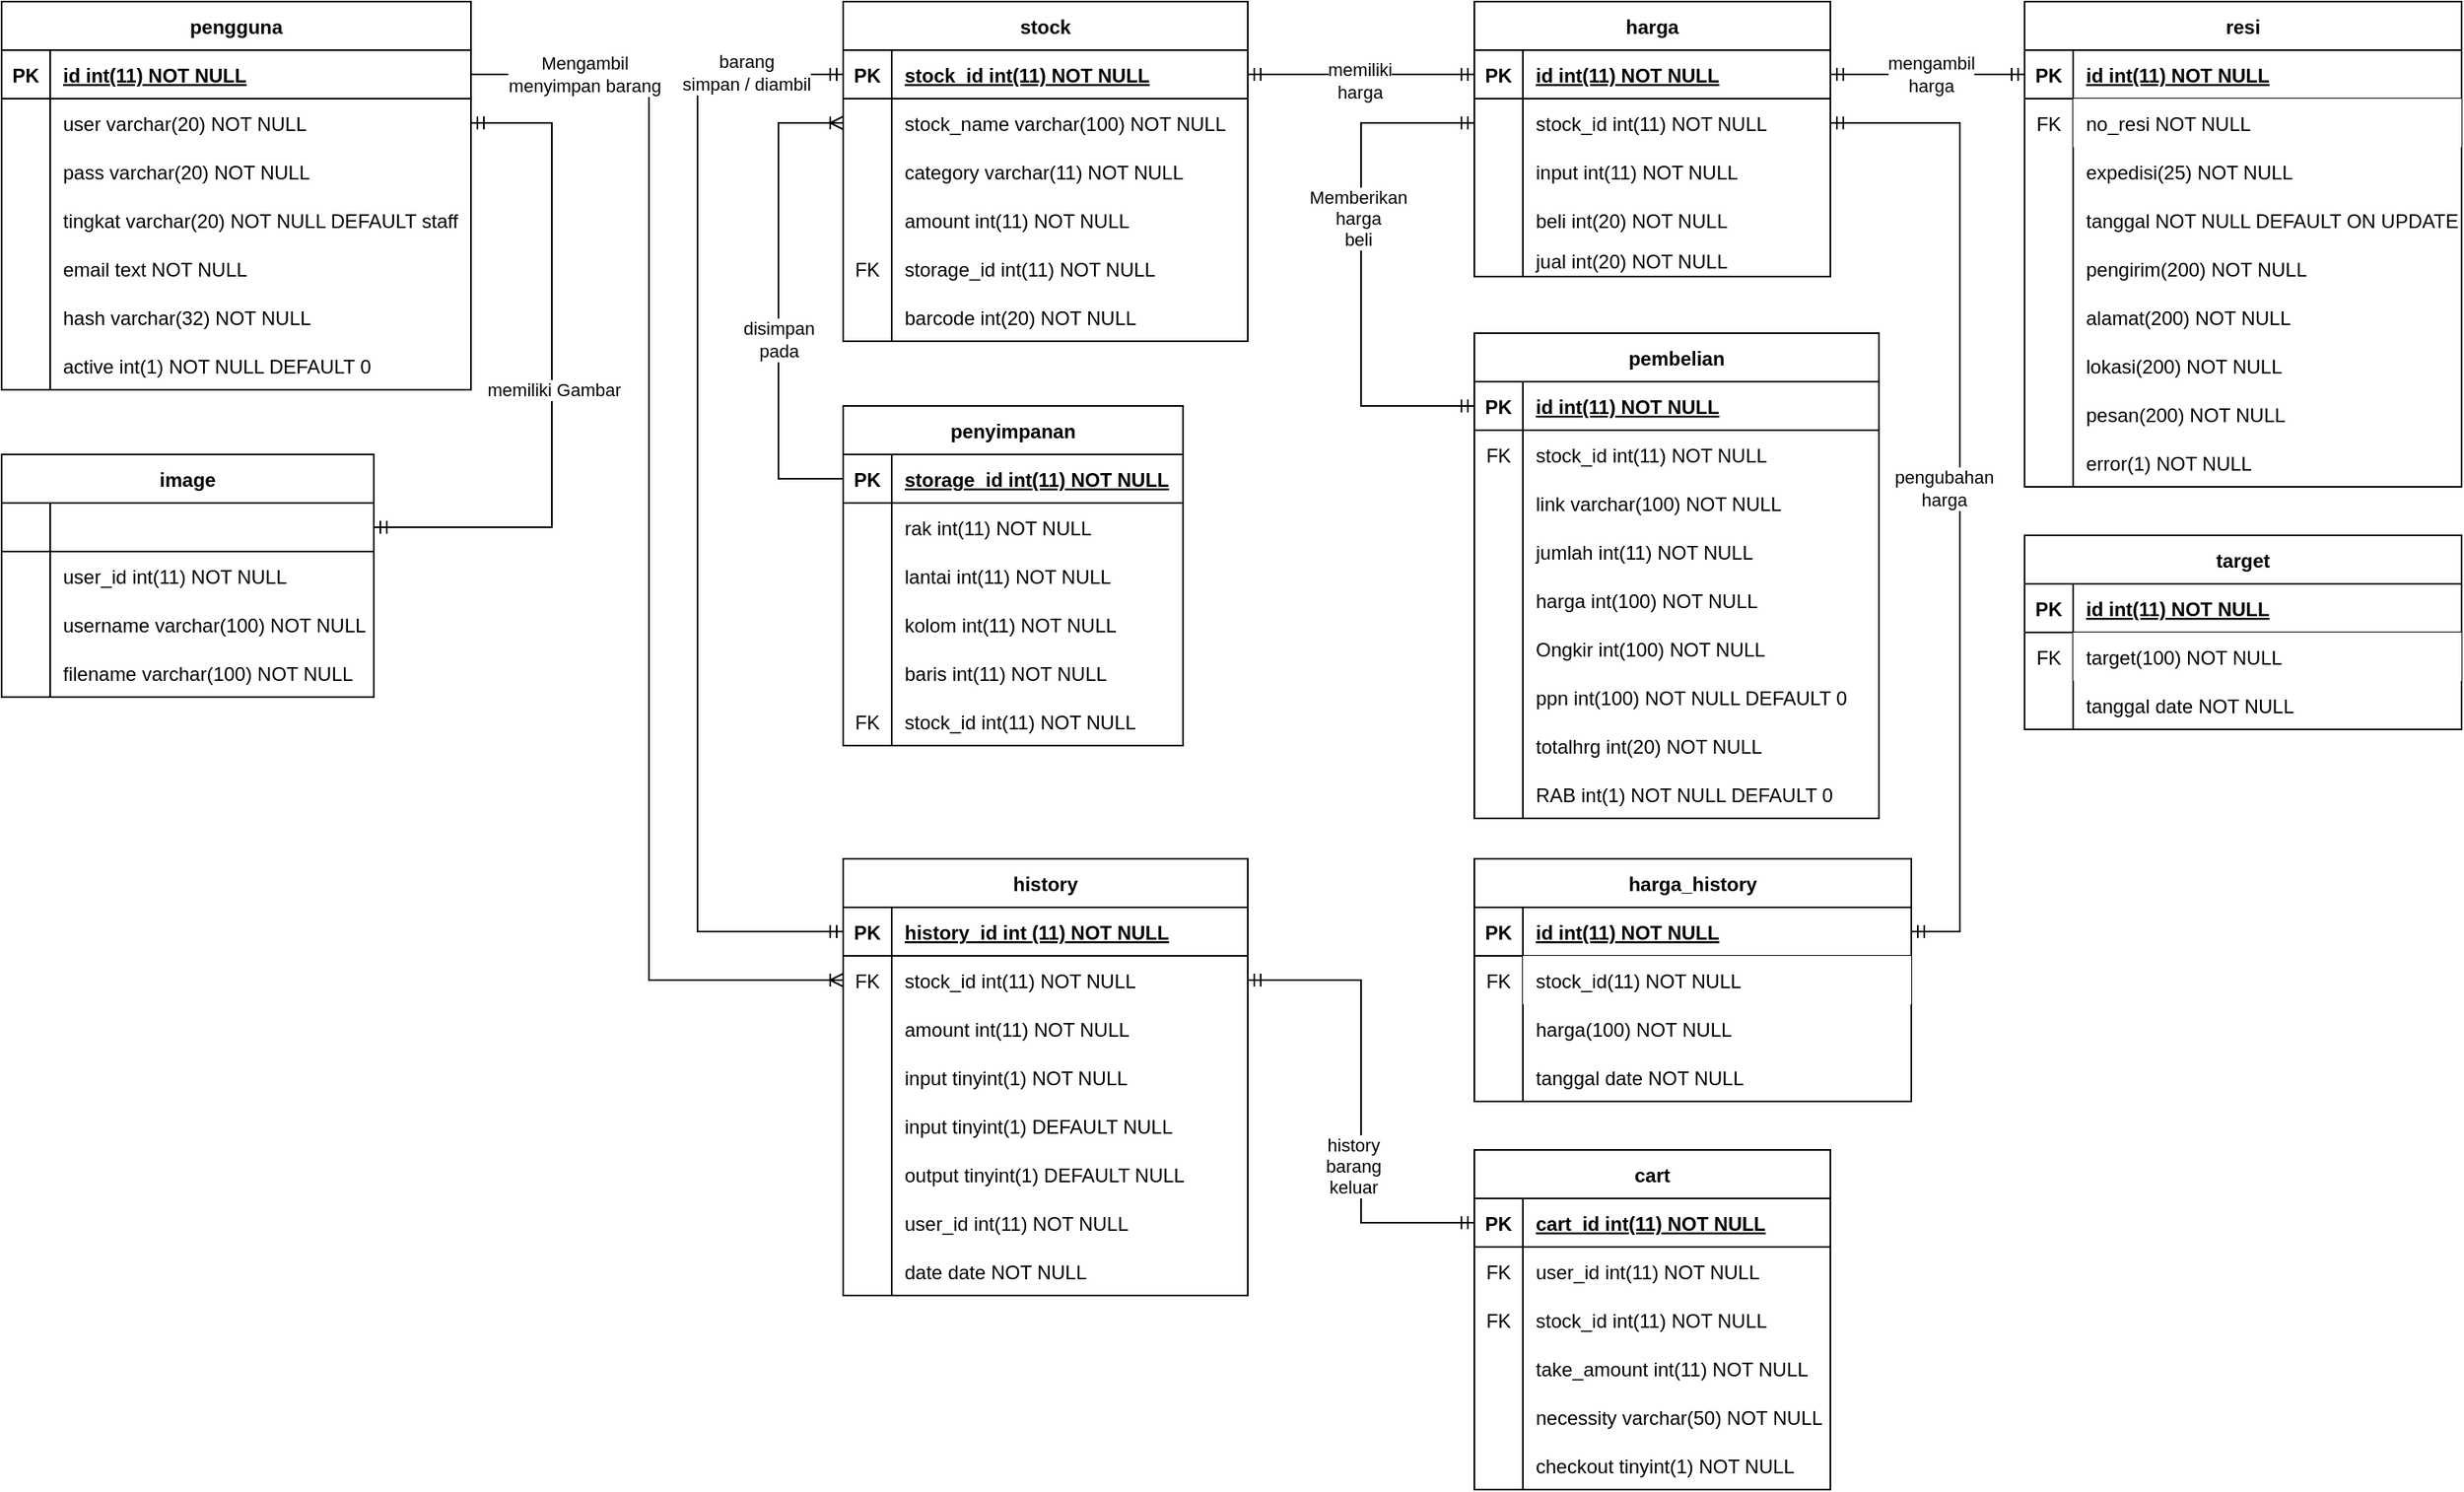 <mxfile version="16.0.3" type="device"><diagram id="R2lEEEUBdFMjLlhIrx00" name="Page-1"><mxGraphModel dx="2297" dy="803" grid="1" gridSize="10" guides="1" tooltips="1" connect="1" arrows="1" fold="1" page="1" pageScale="1" pageWidth="850" pageHeight="1100" math="0" shadow="0" extFonts="Permanent Marker^https://fonts.googleapis.com/css?family=Permanent+Marker"><root><mxCell id="0"/><mxCell id="1" parent="0"/><mxCell id="1EJ1nZTqM0PDLHun85Ol-1" value="penyimpanan" style="shape=table;startSize=30;container=1;collapsible=1;childLayout=tableLayout;fixedRows=1;rowLines=0;fontStyle=1;align=center;resizeLast=1;" parent="1" vertex="1"><mxGeometry x="-280" y="290" width="210" height="210" as="geometry"/></mxCell><mxCell id="1EJ1nZTqM0PDLHun85Ol-2" value="" style="shape=partialRectangle;collapsible=0;dropTarget=0;pointerEvents=0;fillColor=none;top=0;left=0;bottom=1;right=0;points=[[0,0.5],[1,0.5]];portConstraint=eastwest;" parent="1EJ1nZTqM0PDLHun85Ol-1" vertex="1"><mxGeometry y="30" width="210" height="30" as="geometry"/></mxCell><mxCell id="1EJ1nZTqM0PDLHun85Ol-3" value="PK" style="shape=partialRectangle;connectable=0;fillColor=none;top=0;left=0;bottom=0;right=0;fontStyle=1;overflow=hidden;" parent="1EJ1nZTqM0PDLHun85Ol-2" vertex="1"><mxGeometry width="30" height="30" as="geometry"><mxRectangle width="30" height="30" as="alternateBounds"/></mxGeometry></mxCell><mxCell id="1EJ1nZTqM0PDLHun85Ol-4" value="storage_id int(11) NOT NULL" style="shape=partialRectangle;connectable=0;fillColor=none;top=0;left=0;bottom=0;right=0;align=left;spacingLeft=6;fontStyle=5;overflow=hidden;" parent="1EJ1nZTqM0PDLHun85Ol-2" vertex="1"><mxGeometry x="30" width="180" height="30" as="geometry"><mxRectangle width="180" height="30" as="alternateBounds"/></mxGeometry></mxCell><mxCell id="JmAW9zLUWFFSDFVi27Ip-30" value="" style="shape=partialRectangle;collapsible=0;dropTarget=0;pointerEvents=0;fillColor=none;top=0;left=0;bottom=0;right=0;points=[[0,0.5],[1,0.5]];portConstraint=eastwest;hachureGap=4;" parent="1EJ1nZTqM0PDLHun85Ol-1" vertex="1"><mxGeometry y="60" width="210" height="30" as="geometry"/></mxCell><mxCell id="JmAW9zLUWFFSDFVi27Ip-31" value="" style="shape=partialRectangle;connectable=0;fillColor=none;top=0;left=0;bottom=0;right=0;editable=1;overflow=hidden;" parent="JmAW9zLUWFFSDFVi27Ip-30" vertex="1"><mxGeometry width="30" height="30" as="geometry"><mxRectangle width="30" height="30" as="alternateBounds"/></mxGeometry></mxCell><mxCell id="JmAW9zLUWFFSDFVi27Ip-32" value="rak int(11) NOT NULL" style="shape=partialRectangle;connectable=0;fillColor=none;top=0;left=0;bottom=0;right=0;align=left;spacingLeft=6;overflow=hidden;" parent="JmAW9zLUWFFSDFVi27Ip-30" vertex="1"><mxGeometry x="30" width="180" height="30" as="geometry"><mxRectangle width="180" height="30" as="alternateBounds"/></mxGeometry></mxCell><mxCell id="AjXL-DX5lVgBsVB3n6H0-1" value="" style="shape=partialRectangle;collapsible=0;dropTarget=0;pointerEvents=0;fillColor=none;top=0;left=0;bottom=0;right=0;points=[[0,0.5],[1,0.5]];portConstraint=eastwest;hachureGap=4;" parent="1EJ1nZTqM0PDLHun85Ol-1" vertex="1"><mxGeometry y="90" width="210" height="30" as="geometry"/></mxCell><mxCell id="AjXL-DX5lVgBsVB3n6H0-2" value="" style="shape=partialRectangle;connectable=0;fillColor=none;top=0;left=0;bottom=0;right=0;editable=1;overflow=hidden;" parent="AjXL-DX5lVgBsVB3n6H0-1" vertex="1"><mxGeometry width="30" height="30" as="geometry"><mxRectangle width="30" height="30" as="alternateBounds"/></mxGeometry></mxCell><mxCell id="AjXL-DX5lVgBsVB3n6H0-3" value="lantai int(11) NOT NULL" style="shape=partialRectangle;connectable=0;fillColor=none;top=0;left=0;bottom=0;right=0;align=left;spacingLeft=6;overflow=hidden;" parent="AjXL-DX5lVgBsVB3n6H0-1" vertex="1"><mxGeometry x="30" width="180" height="30" as="geometry"><mxRectangle width="180" height="30" as="alternateBounds"/></mxGeometry></mxCell><mxCell id="AjXL-DX5lVgBsVB3n6H0-4" value="" style="shape=partialRectangle;collapsible=0;dropTarget=0;pointerEvents=0;fillColor=none;top=0;left=0;bottom=0;right=0;points=[[0,0.5],[1,0.5]];portConstraint=eastwest;hachureGap=4;" parent="1EJ1nZTqM0PDLHun85Ol-1" vertex="1"><mxGeometry y="120" width="210" height="30" as="geometry"/></mxCell><mxCell id="AjXL-DX5lVgBsVB3n6H0-5" value="" style="shape=partialRectangle;connectable=0;fillColor=none;top=0;left=0;bottom=0;right=0;editable=1;overflow=hidden;" parent="AjXL-DX5lVgBsVB3n6H0-4" vertex="1"><mxGeometry width="30" height="30" as="geometry"><mxRectangle width="30" height="30" as="alternateBounds"/></mxGeometry></mxCell><mxCell id="AjXL-DX5lVgBsVB3n6H0-6" value="kolom int(11) NOT NULL" style="shape=partialRectangle;connectable=0;fillColor=none;top=0;left=0;bottom=0;right=0;align=left;spacingLeft=6;overflow=hidden;" parent="AjXL-DX5lVgBsVB3n6H0-4" vertex="1"><mxGeometry x="30" width="180" height="30" as="geometry"><mxRectangle width="180" height="30" as="alternateBounds"/></mxGeometry></mxCell><mxCell id="AjXL-DX5lVgBsVB3n6H0-7" value="" style="shape=partialRectangle;collapsible=0;dropTarget=0;pointerEvents=0;fillColor=none;top=0;left=0;bottom=0;right=0;points=[[0,0.5],[1,0.5]];portConstraint=eastwest;hachureGap=4;" parent="1EJ1nZTqM0PDLHun85Ol-1" vertex="1"><mxGeometry y="150" width="210" height="30" as="geometry"/></mxCell><mxCell id="AjXL-DX5lVgBsVB3n6H0-8" value="" style="shape=partialRectangle;connectable=0;fillColor=none;top=0;left=0;bottom=0;right=0;editable=1;overflow=hidden;" parent="AjXL-DX5lVgBsVB3n6H0-7" vertex="1"><mxGeometry width="30" height="30" as="geometry"><mxRectangle width="30" height="30" as="alternateBounds"/></mxGeometry></mxCell><mxCell id="AjXL-DX5lVgBsVB3n6H0-9" value="baris int(11) NOT NULL" style="shape=partialRectangle;connectable=0;fillColor=none;top=0;left=0;bottom=0;right=0;align=left;spacingLeft=6;overflow=hidden;" parent="AjXL-DX5lVgBsVB3n6H0-7" vertex="1"><mxGeometry x="30" width="180" height="30" as="geometry"><mxRectangle width="180" height="30" as="alternateBounds"/></mxGeometry></mxCell><mxCell id="1EJ1nZTqM0PDLHun85Ol-20" value="" style="shape=partialRectangle;collapsible=0;dropTarget=0;pointerEvents=0;fillColor=none;top=0;left=0;bottom=0;right=0;points=[[0,0.5],[1,0.5]];portConstraint=eastwest;" parent="1EJ1nZTqM0PDLHun85Ol-1" vertex="1"><mxGeometry y="180" width="210" height="30" as="geometry"/></mxCell><mxCell id="1EJ1nZTqM0PDLHun85Ol-21" value="FK" style="shape=partialRectangle;connectable=0;fillColor=none;top=0;left=0;bottom=0;right=0;editable=1;overflow=hidden;" parent="1EJ1nZTqM0PDLHun85Ol-20" vertex="1"><mxGeometry width="30" height="30" as="geometry"><mxRectangle width="30" height="30" as="alternateBounds"/></mxGeometry></mxCell><mxCell id="1EJ1nZTqM0PDLHun85Ol-22" value="stock_id int(11) NOT NULL" style="shape=partialRectangle;connectable=0;fillColor=none;top=0;left=0;bottom=0;right=0;align=left;spacingLeft=6;overflow=hidden;" parent="1EJ1nZTqM0PDLHun85Ol-20" vertex="1"><mxGeometry x="30" width="180" height="30" as="geometry"><mxRectangle width="180" height="30" as="alternateBounds"/></mxGeometry></mxCell><mxCell id="C-vyLk0tnHw3VtMMgP7b-2" value="stock" style="shape=table;startSize=30;container=1;collapsible=1;childLayout=tableLayout;fixedRows=1;rowLines=0;fontStyle=1;align=center;resizeLast=1;" parent="1" vertex="1"><mxGeometry x="-280" y="40" width="250" height="210" as="geometry"><mxRectangle x="450" y="120" width="70" height="30" as="alternateBounds"/></mxGeometry></mxCell><mxCell id="C-vyLk0tnHw3VtMMgP7b-3" value="" style="shape=partialRectangle;collapsible=0;dropTarget=0;pointerEvents=0;fillColor=none;points=[[0,0.5],[1,0.5]];portConstraint=eastwest;top=0;left=0;right=0;bottom=1;" parent="C-vyLk0tnHw3VtMMgP7b-2" vertex="1"><mxGeometry y="30" width="250" height="30" as="geometry"/></mxCell><mxCell id="C-vyLk0tnHw3VtMMgP7b-4" value="PK" style="shape=partialRectangle;overflow=hidden;connectable=0;fillColor=none;top=0;left=0;bottom=0;right=0;fontStyle=1;" parent="C-vyLk0tnHw3VtMMgP7b-3" vertex="1"><mxGeometry width="30" height="30" as="geometry"><mxRectangle width="30" height="30" as="alternateBounds"/></mxGeometry></mxCell><mxCell id="C-vyLk0tnHw3VtMMgP7b-5" value="stock_id int(11) NOT NULL" style="shape=partialRectangle;overflow=hidden;connectable=0;fillColor=none;top=0;left=0;bottom=0;right=0;align=left;spacingLeft=6;fontStyle=5;" parent="C-vyLk0tnHw3VtMMgP7b-3" vertex="1"><mxGeometry x="30" width="220" height="30" as="geometry"><mxRectangle width="220" height="30" as="alternateBounds"/></mxGeometry></mxCell><mxCell id="C-vyLk0tnHw3VtMMgP7b-6" value="" style="shape=partialRectangle;collapsible=0;dropTarget=0;pointerEvents=0;fillColor=none;points=[[0,0.5],[1,0.5]];portConstraint=eastwest;top=0;left=0;right=0;bottom=0;" parent="C-vyLk0tnHw3VtMMgP7b-2" vertex="1"><mxGeometry y="60" width="250" height="30" as="geometry"/></mxCell><mxCell id="C-vyLk0tnHw3VtMMgP7b-7" value="" style="shape=partialRectangle;overflow=hidden;connectable=0;fillColor=none;top=0;left=0;bottom=0;right=0;" parent="C-vyLk0tnHw3VtMMgP7b-6" vertex="1"><mxGeometry width="30" height="30" as="geometry"><mxRectangle width="30" height="30" as="alternateBounds"/></mxGeometry></mxCell><mxCell id="C-vyLk0tnHw3VtMMgP7b-8" value="stock_name varchar(100) NOT NULL" style="shape=partialRectangle;overflow=hidden;connectable=0;fillColor=none;top=0;left=0;bottom=0;right=0;align=left;spacingLeft=6;" parent="C-vyLk0tnHw3VtMMgP7b-6" vertex="1"><mxGeometry x="30" width="220" height="30" as="geometry"><mxRectangle width="220" height="30" as="alternateBounds"/></mxGeometry></mxCell><mxCell id="1EJ1nZTqM0PDLHun85Ol-14" value="" style="shape=partialRectangle;collapsible=0;dropTarget=0;pointerEvents=0;fillColor=none;top=0;left=0;bottom=0;right=0;points=[[0,0.5],[1,0.5]];portConstraint=eastwest;" parent="C-vyLk0tnHw3VtMMgP7b-2" vertex="1"><mxGeometry y="90" width="250" height="30" as="geometry"/></mxCell><mxCell id="1EJ1nZTqM0PDLHun85Ol-15" value="" style="shape=partialRectangle;connectable=0;fillColor=none;top=0;left=0;bottom=0;right=0;editable=1;overflow=hidden;" parent="1EJ1nZTqM0PDLHun85Ol-14" vertex="1"><mxGeometry width="30" height="30" as="geometry"><mxRectangle width="30" height="30" as="alternateBounds"/></mxGeometry></mxCell><mxCell id="1EJ1nZTqM0PDLHun85Ol-16" value="category varchar(11) NOT NULL" style="shape=partialRectangle;connectable=0;fillColor=none;top=0;left=0;bottom=0;right=0;align=left;spacingLeft=6;overflow=hidden;" parent="1EJ1nZTqM0PDLHun85Ol-14" vertex="1"><mxGeometry x="30" width="220" height="30" as="geometry"><mxRectangle width="220" height="30" as="alternateBounds"/></mxGeometry></mxCell><mxCell id="C-vyLk0tnHw3VtMMgP7b-9" value="" style="shape=partialRectangle;collapsible=0;dropTarget=0;pointerEvents=0;fillColor=none;points=[[0,0.5],[1,0.5]];portConstraint=eastwest;top=0;left=0;right=0;bottom=0;" parent="C-vyLk0tnHw3VtMMgP7b-2" vertex="1"><mxGeometry y="120" width="250" height="30" as="geometry"/></mxCell><mxCell id="C-vyLk0tnHw3VtMMgP7b-10" value="" style="shape=partialRectangle;overflow=hidden;connectable=0;fillColor=none;top=0;left=0;bottom=0;right=0;" parent="C-vyLk0tnHw3VtMMgP7b-9" vertex="1"><mxGeometry width="30" height="30" as="geometry"><mxRectangle width="30" height="30" as="alternateBounds"/></mxGeometry></mxCell><mxCell id="C-vyLk0tnHw3VtMMgP7b-11" value="amount int(11) NOT NULL" style="shape=partialRectangle;overflow=hidden;connectable=0;fillColor=none;top=0;left=0;bottom=0;right=0;align=left;spacingLeft=6;" parent="C-vyLk0tnHw3VtMMgP7b-9" vertex="1"><mxGeometry x="30" width="220" height="30" as="geometry"><mxRectangle width="220" height="30" as="alternateBounds"/></mxGeometry></mxCell><mxCell id="1EJ1nZTqM0PDLHun85Ol-17" value="" style="shape=partialRectangle;collapsible=0;dropTarget=0;pointerEvents=0;fillColor=none;top=0;left=0;bottom=0;right=0;points=[[0,0.5],[1,0.5]];portConstraint=eastwest;" parent="C-vyLk0tnHw3VtMMgP7b-2" vertex="1"><mxGeometry y="150" width="250" height="30" as="geometry"/></mxCell><mxCell id="1EJ1nZTqM0PDLHun85Ol-18" value="FK" style="shape=partialRectangle;connectable=0;fillColor=none;top=0;left=0;bottom=0;right=0;editable=1;overflow=hidden;" parent="1EJ1nZTqM0PDLHun85Ol-17" vertex="1"><mxGeometry width="30" height="30" as="geometry"><mxRectangle width="30" height="30" as="alternateBounds"/></mxGeometry></mxCell><mxCell id="1EJ1nZTqM0PDLHun85Ol-19" value="storage_id int(11) NOT NULL" style="shape=partialRectangle;connectable=0;fillColor=none;top=0;left=0;bottom=0;right=0;align=left;spacingLeft=6;overflow=hidden;" parent="1EJ1nZTqM0PDLHun85Ol-17" vertex="1"><mxGeometry x="30" width="220" height="30" as="geometry"><mxRectangle width="220" height="30" as="alternateBounds"/></mxGeometry></mxCell><mxCell id="JmAW9zLUWFFSDFVi27Ip-36" value="" style="shape=partialRectangle;collapsible=0;dropTarget=0;pointerEvents=0;fillColor=none;top=0;left=0;bottom=0;right=0;points=[[0,0.5],[1,0.5]];portConstraint=eastwest;hachureGap=4;" parent="C-vyLk0tnHw3VtMMgP7b-2" vertex="1"><mxGeometry y="180" width="250" height="30" as="geometry"/></mxCell><mxCell id="JmAW9zLUWFFSDFVi27Ip-37" value="" style="shape=partialRectangle;connectable=0;fillColor=none;top=0;left=0;bottom=0;right=0;editable=1;overflow=hidden;" parent="JmAW9zLUWFFSDFVi27Ip-36" vertex="1"><mxGeometry width="30" height="30" as="geometry"><mxRectangle width="30" height="30" as="alternateBounds"/></mxGeometry></mxCell><mxCell id="JmAW9zLUWFFSDFVi27Ip-38" value="barcode int(20) NOT NULL" style="shape=partialRectangle;connectable=0;fillColor=none;top=0;left=0;bottom=0;right=0;align=left;spacingLeft=6;overflow=hidden;" parent="JmAW9zLUWFFSDFVi27Ip-36" vertex="1"><mxGeometry x="30" width="220" height="30" as="geometry"><mxRectangle width="220" height="30" as="alternateBounds"/></mxGeometry></mxCell><mxCell id="C-vyLk0tnHw3VtMMgP7b-13" value="history" style="shape=table;startSize=30;container=1;collapsible=1;childLayout=tableLayout;fixedRows=1;rowLines=0;fontStyle=1;align=center;resizeLast=1;" parent="1" vertex="1"><mxGeometry x="-280" y="570" width="250" height="270" as="geometry"/></mxCell><mxCell id="C-vyLk0tnHw3VtMMgP7b-14" value="" style="shape=partialRectangle;collapsible=0;dropTarget=0;pointerEvents=0;fillColor=none;points=[[0,0.5],[1,0.5]];portConstraint=eastwest;top=0;left=0;right=0;bottom=1;" parent="C-vyLk0tnHw3VtMMgP7b-13" vertex="1"><mxGeometry y="30" width="250" height="30" as="geometry"/></mxCell><mxCell id="C-vyLk0tnHw3VtMMgP7b-15" value="PK" style="shape=partialRectangle;overflow=hidden;connectable=0;fillColor=none;top=0;left=0;bottom=0;right=0;fontStyle=1;" parent="C-vyLk0tnHw3VtMMgP7b-14" vertex="1"><mxGeometry width="30" height="30" as="geometry"><mxRectangle width="30" height="30" as="alternateBounds"/></mxGeometry></mxCell><mxCell id="C-vyLk0tnHw3VtMMgP7b-16" value="history_id int (11) NOT NULL" style="shape=partialRectangle;overflow=hidden;connectable=0;fillColor=none;top=0;left=0;bottom=0;right=0;align=left;spacingLeft=6;fontStyle=5;" parent="C-vyLk0tnHw3VtMMgP7b-14" vertex="1"><mxGeometry x="30" width="220" height="30" as="geometry"><mxRectangle width="220" height="30" as="alternateBounds"/></mxGeometry></mxCell><mxCell id="oNMMrfqLQcfLHu-7GHVC-7" value="" style="shape=partialRectangle;collapsible=0;dropTarget=0;pointerEvents=0;fillColor=none;top=0;left=0;bottom=0;right=0;points=[[0,0.5],[1,0.5]];portConstraint=eastwest;" parent="C-vyLk0tnHw3VtMMgP7b-13" vertex="1"><mxGeometry y="60" width="250" height="30" as="geometry"/></mxCell><mxCell id="oNMMrfqLQcfLHu-7GHVC-8" value="FK" style="shape=partialRectangle;connectable=0;fillColor=none;top=0;left=0;bottom=0;right=0;fontStyle=0;overflow=hidden;" parent="oNMMrfqLQcfLHu-7GHVC-7" vertex="1"><mxGeometry width="30" height="30" as="geometry"><mxRectangle width="30" height="30" as="alternateBounds"/></mxGeometry></mxCell><mxCell id="oNMMrfqLQcfLHu-7GHVC-9" value="stock_id int(11) NOT NULL" style="shape=partialRectangle;connectable=0;fillColor=none;top=0;left=0;bottom=0;right=0;align=left;spacingLeft=6;fontStyle=0;overflow=hidden;" parent="oNMMrfqLQcfLHu-7GHVC-7" vertex="1"><mxGeometry x="30" width="220" height="30" as="geometry"><mxRectangle width="220" height="30" as="alternateBounds"/></mxGeometry></mxCell><mxCell id="JmAW9zLUWFFSDFVi27Ip-40" value="" style="shape=partialRectangle;collapsible=0;dropTarget=0;pointerEvents=0;fillColor=none;top=0;left=0;bottom=0;right=0;points=[[0,0.5],[1,0.5]];portConstraint=eastwest;hachureGap=4;" parent="C-vyLk0tnHw3VtMMgP7b-13" vertex="1"><mxGeometry y="90" width="250" height="30" as="geometry"/></mxCell><mxCell id="JmAW9zLUWFFSDFVi27Ip-41" value="" style="shape=partialRectangle;connectable=0;fillColor=none;top=0;left=0;bottom=0;right=0;editable=1;overflow=hidden;" parent="JmAW9zLUWFFSDFVi27Ip-40" vertex="1"><mxGeometry width="30" height="30" as="geometry"><mxRectangle width="30" height="30" as="alternateBounds"/></mxGeometry></mxCell><mxCell id="JmAW9zLUWFFSDFVi27Ip-42" value="amount int(11) NOT NULL" style="shape=partialRectangle;connectable=0;fillColor=none;top=0;left=0;bottom=0;right=0;align=left;spacingLeft=6;overflow=hidden;" parent="JmAW9zLUWFFSDFVi27Ip-40" vertex="1"><mxGeometry x="30" width="220" height="30" as="geometry"><mxRectangle width="220" height="30" as="alternateBounds"/></mxGeometry></mxCell><mxCell id="JmAW9zLUWFFSDFVi27Ip-44" value="" style="shape=partialRectangle;collapsible=0;dropTarget=0;pointerEvents=0;fillColor=none;top=0;left=0;bottom=0;right=0;points=[[0,0.5],[1,0.5]];portConstraint=eastwest;" parent="C-vyLk0tnHw3VtMMgP7b-13" vertex="1"><mxGeometry y="120" width="250" height="30" as="geometry"/></mxCell><mxCell id="JmAW9zLUWFFSDFVi27Ip-45" value="" style="shape=partialRectangle;connectable=0;fillColor=none;top=0;left=0;bottom=0;right=0;editable=1;overflow=hidden;" parent="JmAW9zLUWFFSDFVi27Ip-44" vertex="1"><mxGeometry width="30" height="30" as="geometry"><mxRectangle width="30" height="30" as="alternateBounds"/></mxGeometry></mxCell><mxCell id="JmAW9zLUWFFSDFVi27Ip-46" value="input tinyint(1) NOT NULL" style="shape=partialRectangle;connectable=0;fillColor=none;top=0;left=0;bottom=0;right=0;align=left;spacingLeft=6;overflow=hidden;" parent="JmAW9zLUWFFSDFVi27Ip-44" vertex="1"><mxGeometry x="30" width="220" height="30" as="geometry"><mxRectangle width="220" height="30" as="alternateBounds"/></mxGeometry></mxCell><mxCell id="sxVAlt20-fxj3_r2C0Uu-7" value="" style="shape=partialRectangle;collapsible=0;dropTarget=0;pointerEvents=0;fillColor=none;top=0;left=0;bottom=0;right=0;points=[[0,0.5],[1,0.5]];portConstraint=eastwest;" vertex="1" parent="C-vyLk0tnHw3VtMMgP7b-13"><mxGeometry y="150" width="250" height="30" as="geometry"/></mxCell><mxCell id="sxVAlt20-fxj3_r2C0Uu-8" value="" style="shape=partialRectangle;connectable=0;fillColor=none;top=0;left=0;bottom=0;right=0;editable=1;overflow=hidden;" vertex="1" parent="sxVAlt20-fxj3_r2C0Uu-7"><mxGeometry width="30" height="30" as="geometry"><mxRectangle width="30" height="30" as="alternateBounds"/></mxGeometry></mxCell><mxCell id="sxVAlt20-fxj3_r2C0Uu-9" value="input tinyint(1) DEFAULT NULL" style="shape=partialRectangle;connectable=0;fillColor=none;top=0;left=0;bottom=0;right=0;align=left;spacingLeft=6;overflow=hidden;" vertex="1" parent="sxVAlt20-fxj3_r2C0Uu-7"><mxGeometry x="30" width="220" height="30" as="geometry"><mxRectangle width="220" height="30" as="alternateBounds"/></mxGeometry></mxCell><mxCell id="sxVAlt20-fxj3_r2C0Uu-4" value="" style="shape=partialRectangle;collapsible=0;dropTarget=0;pointerEvents=0;fillColor=none;top=0;left=0;bottom=0;right=0;points=[[0,0.5],[1,0.5]];portConstraint=eastwest;" vertex="1" parent="C-vyLk0tnHw3VtMMgP7b-13"><mxGeometry y="180" width="250" height="30" as="geometry"/></mxCell><mxCell id="sxVAlt20-fxj3_r2C0Uu-5" value="" style="shape=partialRectangle;connectable=0;fillColor=none;top=0;left=0;bottom=0;right=0;editable=1;overflow=hidden;" vertex="1" parent="sxVAlt20-fxj3_r2C0Uu-4"><mxGeometry width="30" height="30" as="geometry"><mxRectangle width="30" height="30" as="alternateBounds"/></mxGeometry></mxCell><mxCell id="sxVAlt20-fxj3_r2C0Uu-6" value="output tinyint(1) DEFAULT NULL" style="shape=partialRectangle;connectable=0;fillColor=none;top=0;left=0;bottom=0;right=0;align=left;spacingLeft=6;overflow=hidden;" vertex="1" parent="sxVAlt20-fxj3_r2C0Uu-4"><mxGeometry x="30" width="220" height="30" as="geometry"><mxRectangle width="220" height="30" as="alternateBounds"/></mxGeometry></mxCell><mxCell id="sxVAlt20-fxj3_r2C0Uu-13" value="" style="shape=partialRectangle;collapsible=0;dropTarget=0;pointerEvents=0;fillColor=none;top=0;left=0;bottom=0;right=0;points=[[0,0.5],[1,0.5]];portConstraint=eastwest;" vertex="1" parent="C-vyLk0tnHw3VtMMgP7b-13"><mxGeometry y="210" width="250" height="30" as="geometry"/></mxCell><mxCell id="sxVAlt20-fxj3_r2C0Uu-14" value="" style="shape=partialRectangle;connectable=0;fillColor=none;top=0;left=0;bottom=0;right=0;editable=1;overflow=hidden;" vertex="1" parent="sxVAlt20-fxj3_r2C0Uu-13"><mxGeometry width="30" height="30" as="geometry"><mxRectangle width="30" height="30" as="alternateBounds"/></mxGeometry></mxCell><mxCell id="sxVAlt20-fxj3_r2C0Uu-15" value="user_id int(11) NOT NULL" style="shape=partialRectangle;connectable=0;fillColor=none;top=0;left=0;bottom=0;right=0;align=left;spacingLeft=6;overflow=hidden;" vertex="1" parent="sxVAlt20-fxj3_r2C0Uu-13"><mxGeometry x="30" width="220" height="30" as="geometry"><mxRectangle width="220" height="30" as="alternateBounds"/></mxGeometry></mxCell><mxCell id="sxVAlt20-fxj3_r2C0Uu-10" value="" style="shape=partialRectangle;collapsible=0;dropTarget=0;pointerEvents=0;fillColor=none;top=0;left=0;bottom=0;right=0;points=[[0,0.5],[1,0.5]];portConstraint=eastwest;" vertex="1" parent="C-vyLk0tnHw3VtMMgP7b-13"><mxGeometry y="240" width="250" height="30" as="geometry"/></mxCell><mxCell id="sxVAlt20-fxj3_r2C0Uu-11" value="" style="shape=partialRectangle;connectable=0;fillColor=none;top=0;left=0;bottom=0;right=0;editable=1;overflow=hidden;" vertex="1" parent="sxVAlt20-fxj3_r2C0Uu-10"><mxGeometry width="30" height="30" as="geometry"><mxRectangle width="30" height="30" as="alternateBounds"/></mxGeometry></mxCell><mxCell id="sxVAlt20-fxj3_r2C0Uu-12" value="date date NOT NULL" style="shape=partialRectangle;connectable=0;fillColor=none;top=0;left=0;bottom=0;right=0;align=left;spacingLeft=6;overflow=hidden;" vertex="1" parent="sxVAlt20-fxj3_r2C0Uu-10"><mxGeometry x="30" width="220" height="30" as="geometry"><mxRectangle width="220" height="30" as="alternateBounds"/></mxGeometry></mxCell><mxCell id="C-vyLk0tnHw3VtMMgP7b-23" value="pengguna" style="shape=table;startSize=30;container=1;collapsible=1;childLayout=tableLayout;fixedRows=1;rowLines=0;fontStyle=1;align=center;resizeLast=1;" parent="1" vertex="1"><mxGeometry x="-800" y="40" width="290" height="240" as="geometry"/></mxCell><mxCell id="C-vyLk0tnHw3VtMMgP7b-24" value="" style="shape=partialRectangle;collapsible=0;dropTarget=0;pointerEvents=0;fillColor=none;points=[[0,0.5],[1,0.5]];portConstraint=eastwest;top=0;left=0;right=0;bottom=1;" parent="C-vyLk0tnHw3VtMMgP7b-23" vertex="1"><mxGeometry y="30" width="290" height="30" as="geometry"/></mxCell><mxCell id="C-vyLk0tnHw3VtMMgP7b-25" value="PK" style="shape=partialRectangle;overflow=hidden;connectable=0;fillColor=none;top=0;left=0;bottom=0;right=0;fontStyle=1;" parent="C-vyLk0tnHw3VtMMgP7b-24" vertex="1"><mxGeometry width="30" height="30" as="geometry"><mxRectangle width="30" height="30" as="alternateBounds"/></mxGeometry></mxCell><mxCell id="C-vyLk0tnHw3VtMMgP7b-26" value="id int(11) NOT NULL" style="shape=partialRectangle;overflow=hidden;connectable=0;fillColor=none;top=0;left=0;bottom=0;right=0;align=left;spacingLeft=6;fontStyle=5;" parent="C-vyLk0tnHw3VtMMgP7b-24" vertex="1"><mxGeometry x="30" width="260" height="30" as="geometry"><mxRectangle width="260" height="30" as="alternateBounds"/></mxGeometry></mxCell><mxCell id="JmAW9zLUWFFSDFVi27Ip-22" value="" style="shape=partialRectangle;collapsible=0;dropTarget=0;pointerEvents=0;fillColor=none;top=0;left=0;bottom=0;right=0;points=[[0,0.5],[1,0.5]];portConstraint=eastwest;hachureGap=4;" parent="C-vyLk0tnHw3VtMMgP7b-23" vertex="1"><mxGeometry y="60" width="290" height="30" as="geometry"/></mxCell><mxCell id="JmAW9zLUWFFSDFVi27Ip-23" value="" style="shape=partialRectangle;connectable=0;fillColor=none;top=0;left=0;bottom=0;right=0;editable=1;overflow=hidden;" parent="JmAW9zLUWFFSDFVi27Ip-22" vertex="1"><mxGeometry width="30" height="30" as="geometry"><mxRectangle width="30" height="30" as="alternateBounds"/></mxGeometry></mxCell><mxCell id="JmAW9zLUWFFSDFVi27Ip-24" value="user varchar(20) NOT NULL" style="shape=partialRectangle;connectable=0;fillColor=none;top=0;left=0;bottom=0;right=0;align=left;spacingLeft=6;overflow=hidden;" parent="JmAW9zLUWFFSDFVi27Ip-22" vertex="1"><mxGeometry x="30" width="260" height="30" as="geometry"><mxRectangle width="260" height="30" as="alternateBounds"/></mxGeometry></mxCell><mxCell id="JmAW9zLUWFFSDFVi27Ip-25" value="" style="shape=partialRectangle;collapsible=0;dropTarget=0;pointerEvents=0;fillColor=none;top=0;left=0;bottom=0;right=0;points=[[0,0.5],[1,0.5]];portConstraint=eastwest;hachureGap=4;" parent="C-vyLk0tnHw3VtMMgP7b-23" vertex="1"><mxGeometry y="90" width="290" height="30" as="geometry"/></mxCell><mxCell id="JmAW9zLUWFFSDFVi27Ip-26" value="" style="shape=partialRectangle;connectable=0;fillColor=none;top=0;left=0;bottom=0;right=0;editable=1;overflow=hidden;" parent="JmAW9zLUWFFSDFVi27Ip-25" vertex="1"><mxGeometry width="30" height="30" as="geometry"><mxRectangle width="30" height="30" as="alternateBounds"/></mxGeometry></mxCell><mxCell id="JmAW9zLUWFFSDFVi27Ip-27" value="pass varchar(20) NOT NULL" style="shape=partialRectangle;connectable=0;fillColor=none;top=0;left=0;bottom=0;right=0;align=left;spacingLeft=6;overflow=hidden;" parent="JmAW9zLUWFFSDFVi27Ip-25" vertex="1"><mxGeometry x="30" width="260" height="30" as="geometry"><mxRectangle width="260" height="30" as="alternateBounds"/></mxGeometry></mxCell><mxCell id="sxVAlt20-fxj3_r2C0Uu-31" value="" style="shape=partialRectangle;collapsible=0;dropTarget=0;pointerEvents=0;fillColor=none;top=0;left=0;bottom=0;right=0;points=[[0,0.5],[1,0.5]];portConstraint=eastwest;" vertex="1" parent="C-vyLk0tnHw3VtMMgP7b-23"><mxGeometry y="120" width="290" height="30" as="geometry"/></mxCell><mxCell id="sxVAlt20-fxj3_r2C0Uu-32" value="" style="shape=partialRectangle;connectable=0;fillColor=none;top=0;left=0;bottom=0;right=0;editable=1;overflow=hidden;" vertex="1" parent="sxVAlt20-fxj3_r2C0Uu-31"><mxGeometry width="30" height="30" as="geometry"><mxRectangle width="30" height="30" as="alternateBounds"/></mxGeometry></mxCell><mxCell id="sxVAlt20-fxj3_r2C0Uu-33" value="tingkat varchar(20) NOT NULL DEFAULT staff" style="shape=partialRectangle;connectable=0;fillColor=none;top=0;left=0;bottom=0;right=0;align=left;spacingLeft=6;overflow=hidden;" vertex="1" parent="sxVAlt20-fxj3_r2C0Uu-31"><mxGeometry x="30" width="260" height="30" as="geometry"><mxRectangle width="260" height="30" as="alternateBounds"/></mxGeometry></mxCell><mxCell id="sxVAlt20-fxj3_r2C0Uu-34" value="" style="shape=partialRectangle;collapsible=0;dropTarget=0;pointerEvents=0;fillColor=none;top=0;left=0;bottom=0;right=0;points=[[0,0.5],[1,0.5]];portConstraint=eastwest;" vertex="1" parent="C-vyLk0tnHw3VtMMgP7b-23"><mxGeometry y="150" width="290" height="30" as="geometry"/></mxCell><mxCell id="sxVAlt20-fxj3_r2C0Uu-35" value="" style="shape=partialRectangle;connectable=0;fillColor=none;top=0;left=0;bottom=0;right=0;editable=1;overflow=hidden;" vertex="1" parent="sxVAlt20-fxj3_r2C0Uu-34"><mxGeometry width="30" height="30" as="geometry"><mxRectangle width="30" height="30" as="alternateBounds"/></mxGeometry></mxCell><mxCell id="sxVAlt20-fxj3_r2C0Uu-36" value="email text NOT NULL" style="shape=partialRectangle;connectable=0;fillColor=none;top=0;left=0;bottom=0;right=0;align=left;spacingLeft=6;overflow=hidden;" vertex="1" parent="sxVAlt20-fxj3_r2C0Uu-34"><mxGeometry x="30" width="260" height="30" as="geometry"><mxRectangle width="260" height="30" as="alternateBounds"/></mxGeometry></mxCell><mxCell id="sxVAlt20-fxj3_r2C0Uu-37" value="" style="shape=partialRectangle;collapsible=0;dropTarget=0;pointerEvents=0;fillColor=none;top=0;left=0;bottom=0;right=0;points=[[0,0.5],[1,0.5]];portConstraint=eastwest;" vertex="1" parent="C-vyLk0tnHw3VtMMgP7b-23"><mxGeometry y="180" width="290" height="30" as="geometry"/></mxCell><mxCell id="sxVAlt20-fxj3_r2C0Uu-38" value="" style="shape=partialRectangle;connectable=0;fillColor=none;top=0;left=0;bottom=0;right=0;editable=1;overflow=hidden;" vertex="1" parent="sxVAlt20-fxj3_r2C0Uu-37"><mxGeometry width="30" height="30" as="geometry"><mxRectangle width="30" height="30" as="alternateBounds"/></mxGeometry></mxCell><mxCell id="sxVAlt20-fxj3_r2C0Uu-39" value="hash varchar(32) NOT NULL" style="shape=partialRectangle;connectable=0;fillColor=none;top=0;left=0;bottom=0;right=0;align=left;spacingLeft=6;overflow=hidden;" vertex="1" parent="sxVAlt20-fxj3_r2C0Uu-37"><mxGeometry x="30" width="260" height="30" as="geometry"><mxRectangle width="260" height="30" as="alternateBounds"/></mxGeometry></mxCell><mxCell id="sxVAlt20-fxj3_r2C0Uu-44" value="" style="shape=partialRectangle;collapsible=0;dropTarget=0;pointerEvents=0;fillColor=none;top=0;left=0;bottom=0;right=0;points=[[0,0.5],[1,0.5]];portConstraint=eastwest;" vertex="1" parent="C-vyLk0tnHw3VtMMgP7b-23"><mxGeometry y="210" width="290" height="30" as="geometry"/></mxCell><mxCell id="sxVAlt20-fxj3_r2C0Uu-45" value="" style="shape=partialRectangle;connectable=0;fillColor=none;top=0;left=0;bottom=0;right=0;editable=1;overflow=hidden;" vertex="1" parent="sxVAlt20-fxj3_r2C0Uu-44"><mxGeometry width="30" height="30" as="geometry"><mxRectangle width="30" height="30" as="alternateBounds"/></mxGeometry></mxCell><mxCell id="sxVAlt20-fxj3_r2C0Uu-46" value="active int(1) NOT NULL DEFAULT 0" style="shape=partialRectangle;connectable=0;fillColor=none;top=0;left=0;bottom=0;right=0;align=left;spacingLeft=6;overflow=hidden;" vertex="1" parent="sxVAlt20-fxj3_r2C0Uu-44"><mxGeometry x="30" width="260" height="30" as="geometry"><mxRectangle width="260" height="30" as="alternateBounds"/></mxGeometry></mxCell><mxCell id="W-BRDS_FSmwPqhwZGGcY-1" value="cart" style="shape=table;startSize=30;container=1;collapsible=1;childLayout=tableLayout;fixedRows=1;rowLines=0;fontStyle=1;align=center;resizeLast=1;" parent="1" vertex="1"><mxGeometry x="110" y="750" width="220" height="210" as="geometry"/></mxCell><mxCell id="W-BRDS_FSmwPqhwZGGcY-2" value="" style="shape=partialRectangle;collapsible=0;dropTarget=0;pointerEvents=0;fillColor=none;top=0;left=0;bottom=1;right=0;points=[[0,0.5],[1,0.5]];portConstraint=eastwest;" parent="W-BRDS_FSmwPqhwZGGcY-1" vertex="1"><mxGeometry y="30" width="220" height="30" as="geometry"/></mxCell><mxCell id="W-BRDS_FSmwPqhwZGGcY-3" value="PK" style="shape=partialRectangle;connectable=0;fillColor=none;top=0;left=0;bottom=0;right=0;fontStyle=1;overflow=hidden;" parent="W-BRDS_FSmwPqhwZGGcY-2" vertex="1"><mxGeometry width="30" height="30" as="geometry"><mxRectangle width="30" height="30" as="alternateBounds"/></mxGeometry></mxCell><mxCell id="W-BRDS_FSmwPqhwZGGcY-4" value="cart_id int(11) NOT NULL" style="shape=partialRectangle;connectable=0;fillColor=none;top=0;left=0;bottom=0;right=0;align=left;spacingLeft=6;fontStyle=5;overflow=hidden;" parent="W-BRDS_FSmwPqhwZGGcY-2" vertex="1"><mxGeometry x="30" width="190" height="30" as="geometry"><mxRectangle width="190" height="30" as="alternateBounds"/></mxGeometry></mxCell><mxCell id="oNMMrfqLQcfLHu-7GHVC-1" value="" style="shape=partialRectangle;collapsible=0;dropTarget=0;pointerEvents=0;fillColor=none;top=0;left=0;bottom=0;right=0;points=[[0,0.5],[1,0.5]];portConstraint=eastwest;" parent="W-BRDS_FSmwPqhwZGGcY-1" vertex="1"><mxGeometry y="60" width="220" height="30" as="geometry"/></mxCell><mxCell id="oNMMrfqLQcfLHu-7GHVC-2" value="FK" style="shape=partialRectangle;connectable=0;fillColor=none;top=0;left=0;bottom=0;right=0;fontStyle=0;overflow=hidden;" parent="oNMMrfqLQcfLHu-7GHVC-1" vertex="1"><mxGeometry width="30" height="30" as="geometry"><mxRectangle width="30" height="30" as="alternateBounds"/></mxGeometry></mxCell><mxCell id="oNMMrfqLQcfLHu-7GHVC-3" value="user_id int(11) NOT NULL" style="shape=partialRectangle;connectable=0;fillColor=none;top=0;left=0;bottom=0;right=0;align=left;spacingLeft=6;fontStyle=0;overflow=hidden;" parent="oNMMrfqLQcfLHu-7GHVC-1" vertex="1"><mxGeometry x="30" width="190" height="30" as="geometry"><mxRectangle width="190" height="30" as="alternateBounds"/></mxGeometry></mxCell><mxCell id="oNMMrfqLQcfLHu-7GHVC-10" value="" style="shape=partialRectangle;collapsible=0;dropTarget=0;pointerEvents=0;fillColor=none;top=0;left=0;bottom=0;right=0;points=[[0,0.5],[1,0.5]];portConstraint=eastwest;" parent="W-BRDS_FSmwPqhwZGGcY-1" vertex="1"><mxGeometry y="90" width="220" height="30" as="geometry"/></mxCell><mxCell id="oNMMrfqLQcfLHu-7GHVC-11" value="FK" style="shape=partialRectangle;connectable=0;fillColor=none;top=0;left=0;bottom=0;right=0;fontStyle=0;overflow=hidden;" parent="oNMMrfqLQcfLHu-7GHVC-10" vertex="1"><mxGeometry width="30" height="30" as="geometry"><mxRectangle width="30" height="30" as="alternateBounds"/></mxGeometry></mxCell><mxCell id="oNMMrfqLQcfLHu-7GHVC-12" value="stock_id int(11) NOT NULL" style="shape=partialRectangle;connectable=0;fillColor=none;top=0;left=0;bottom=0;right=0;align=left;spacingLeft=6;fontStyle=0;overflow=hidden;" parent="oNMMrfqLQcfLHu-7GHVC-10" vertex="1"><mxGeometry x="30" width="190" height="30" as="geometry"><mxRectangle width="190" height="30" as="alternateBounds"/></mxGeometry></mxCell><mxCell id="W-BRDS_FSmwPqhwZGGcY-11" value="" style="shape=partialRectangle;collapsible=0;dropTarget=0;pointerEvents=0;fillColor=none;top=0;left=0;bottom=0;right=0;points=[[0,0.5],[1,0.5]];portConstraint=eastwest;" parent="W-BRDS_FSmwPqhwZGGcY-1" vertex="1"><mxGeometry y="120" width="220" height="30" as="geometry"/></mxCell><mxCell id="W-BRDS_FSmwPqhwZGGcY-12" value="" style="shape=partialRectangle;connectable=0;fillColor=none;top=0;left=0;bottom=0;right=0;editable=1;overflow=hidden;" parent="W-BRDS_FSmwPqhwZGGcY-11" vertex="1"><mxGeometry width="30" height="30" as="geometry"><mxRectangle width="30" height="30" as="alternateBounds"/></mxGeometry></mxCell><mxCell id="W-BRDS_FSmwPqhwZGGcY-13" value="take_amount int(11) NOT NULL" style="shape=partialRectangle;connectable=0;fillColor=none;top=0;left=0;bottom=0;right=0;align=left;spacingLeft=6;overflow=hidden;" parent="W-BRDS_FSmwPqhwZGGcY-11" vertex="1"><mxGeometry x="30" width="190" height="30" as="geometry"><mxRectangle width="190" height="30" as="alternateBounds"/></mxGeometry></mxCell><mxCell id="W-BRDS_FSmwPqhwZGGcY-17" value="" style="shape=partialRectangle;collapsible=0;dropTarget=0;pointerEvents=0;fillColor=none;top=0;left=0;bottom=0;right=0;points=[[0,0.5],[1,0.5]];portConstraint=eastwest;" parent="W-BRDS_FSmwPqhwZGGcY-1" vertex="1"><mxGeometry y="150" width="220" height="30" as="geometry"/></mxCell><mxCell id="W-BRDS_FSmwPqhwZGGcY-18" value="" style="shape=partialRectangle;connectable=0;fillColor=none;top=0;left=0;bottom=0;right=0;editable=1;overflow=hidden;" parent="W-BRDS_FSmwPqhwZGGcY-17" vertex="1"><mxGeometry width="30" height="30" as="geometry"><mxRectangle width="30" height="30" as="alternateBounds"/></mxGeometry></mxCell><mxCell id="W-BRDS_FSmwPqhwZGGcY-19" value="necessity varchar(50) NOT NULL" style="shape=partialRectangle;connectable=0;fillColor=none;top=0;left=0;bottom=0;right=0;align=left;spacingLeft=6;overflow=hidden;" parent="W-BRDS_FSmwPqhwZGGcY-17" vertex="1"><mxGeometry x="30" width="190" height="30" as="geometry"><mxRectangle width="190" height="30" as="alternateBounds"/></mxGeometry></mxCell><mxCell id="sxVAlt20-fxj3_r2C0Uu-1" value="" style="shape=partialRectangle;collapsible=0;dropTarget=0;pointerEvents=0;fillColor=none;top=0;left=0;bottom=0;right=0;points=[[0,0.5],[1,0.5]];portConstraint=eastwest;" vertex="1" parent="W-BRDS_FSmwPqhwZGGcY-1"><mxGeometry y="180" width="220" height="30" as="geometry"/></mxCell><mxCell id="sxVAlt20-fxj3_r2C0Uu-2" value="" style="shape=partialRectangle;connectable=0;fillColor=none;top=0;left=0;bottom=0;right=0;editable=1;overflow=hidden;" vertex="1" parent="sxVAlt20-fxj3_r2C0Uu-1"><mxGeometry width="30" height="30" as="geometry"><mxRectangle width="30" height="30" as="alternateBounds"/></mxGeometry></mxCell><mxCell id="sxVAlt20-fxj3_r2C0Uu-3" value="checkout tinyint(1) NOT NULL" style="shape=partialRectangle;connectable=0;fillColor=none;top=0;left=0;bottom=0;right=0;align=left;spacingLeft=6;overflow=hidden;" vertex="1" parent="sxVAlt20-fxj3_r2C0Uu-1"><mxGeometry x="30" width="190" height="30" as="geometry"><mxRectangle width="190" height="30" as="alternateBounds"/></mxGeometry></mxCell><mxCell id="VpvbWqh5Yo_2djVg5zNL-43" value="harga" style="shape=table;startSize=30;container=1;collapsible=1;childLayout=tableLayout;fixedRows=1;rowLines=0;fontStyle=1;align=center;resizeLast=1;" parent="1" vertex="1"><mxGeometry x="110" y="40" width="220" height="170" as="geometry"/></mxCell><mxCell id="VpvbWqh5Yo_2djVg5zNL-44" value="" style="shape=partialRectangle;collapsible=0;dropTarget=0;pointerEvents=0;fillColor=none;top=0;left=0;bottom=1;right=0;points=[[0,0.5],[1,0.5]];portConstraint=eastwest;" parent="VpvbWqh5Yo_2djVg5zNL-43" vertex="1"><mxGeometry y="30" width="220" height="30" as="geometry"/></mxCell><mxCell id="VpvbWqh5Yo_2djVg5zNL-45" value="PK" style="shape=partialRectangle;connectable=0;fillColor=none;top=0;left=0;bottom=0;right=0;fontStyle=1;overflow=hidden;" parent="VpvbWqh5Yo_2djVg5zNL-44" vertex="1"><mxGeometry width="30" height="30" as="geometry"><mxRectangle width="30" height="30" as="alternateBounds"/></mxGeometry></mxCell><mxCell id="VpvbWqh5Yo_2djVg5zNL-46" value="id int(11) NOT NULL" style="shape=partialRectangle;connectable=0;fillColor=none;top=0;left=0;bottom=0;right=0;align=left;spacingLeft=6;fontStyle=5;overflow=hidden;" parent="VpvbWqh5Yo_2djVg5zNL-44" vertex="1"><mxGeometry x="30" width="190" height="30" as="geometry"><mxRectangle width="190" height="30" as="alternateBounds"/></mxGeometry></mxCell><mxCell id="VpvbWqh5Yo_2djVg5zNL-50" value="" style="shape=partialRectangle;collapsible=0;dropTarget=0;pointerEvents=0;fillColor=none;top=0;left=0;bottom=0;right=0;points=[[0,0.5],[1,0.5]];portConstraint=eastwest;" parent="VpvbWqh5Yo_2djVg5zNL-43" vertex="1"><mxGeometry y="60" width="220" height="30" as="geometry"/></mxCell><mxCell id="VpvbWqh5Yo_2djVg5zNL-51" value="" style="shape=partialRectangle;connectable=0;fillColor=none;top=0;left=0;bottom=0;right=0;fontStyle=0;overflow=hidden;" parent="VpvbWqh5Yo_2djVg5zNL-50" vertex="1"><mxGeometry width="30" height="30" as="geometry"><mxRectangle width="30" height="30" as="alternateBounds"/></mxGeometry></mxCell><mxCell id="VpvbWqh5Yo_2djVg5zNL-52" value="stock_id int(11) NOT NULL" style="shape=partialRectangle;connectable=0;fillColor=none;top=0;left=0;bottom=0;right=0;align=left;spacingLeft=6;fontStyle=0;overflow=hidden;" parent="VpvbWqh5Yo_2djVg5zNL-50" vertex="1"><mxGeometry x="30" width="190" height="30" as="geometry"><mxRectangle width="190" height="30" as="alternateBounds"/></mxGeometry></mxCell><mxCell id="VpvbWqh5Yo_2djVg5zNL-53" value="" style="shape=partialRectangle;collapsible=0;dropTarget=0;pointerEvents=0;fillColor=none;top=0;left=0;bottom=0;right=0;points=[[0,0.5],[1,0.5]];portConstraint=eastwest;" parent="VpvbWqh5Yo_2djVg5zNL-43" vertex="1"><mxGeometry y="90" width="220" height="30" as="geometry"/></mxCell><mxCell id="VpvbWqh5Yo_2djVg5zNL-54" value="" style="shape=partialRectangle;connectable=0;fillColor=none;top=0;left=0;bottom=0;right=0;editable=1;overflow=hidden;" parent="VpvbWqh5Yo_2djVg5zNL-53" vertex="1"><mxGeometry width="30" height="30" as="geometry"><mxRectangle width="30" height="30" as="alternateBounds"/></mxGeometry></mxCell><mxCell id="VpvbWqh5Yo_2djVg5zNL-55" value="input int(11) NOT NULL" style="shape=partialRectangle;connectable=0;fillColor=none;top=0;left=0;bottom=0;right=0;align=left;spacingLeft=6;overflow=hidden;" parent="VpvbWqh5Yo_2djVg5zNL-53" vertex="1"><mxGeometry x="30" width="190" height="30" as="geometry"><mxRectangle width="190" height="30" as="alternateBounds"/></mxGeometry></mxCell><mxCell id="VpvbWqh5Yo_2djVg5zNL-56" value="" style="shape=partialRectangle;collapsible=0;dropTarget=0;pointerEvents=0;fillColor=none;top=0;left=0;bottom=0;right=0;points=[[0,0.5],[1,0.5]];portConstraint=eastwest;" parent="VpvbWqh5Yo_2djVg5zNL-43" vertex="1"><mxGeometry y="120" width="220" height="30" as="geometry"/></mxCell><mxCell id="VpvbWqh5Yo_2djVg5zNL-57" value="" style="shape=partialRectangle;connectable=0;fillColor=none;top=0;left=0;bottom=0;right=0;editable=1;overflow=hidden;" parent="VpvbWqh5Yo_2djVg5zNL-56" vertex="1"><mxGeometry width="30" height="30" as="geometry"><mxRectangle width="30" height="30" as="alternateBounds"/></mxGeometry></mxCell><mxCell id="VpvbWqh5Yo_2djVg5zNL-58" value="beli int(20) NOT NULL" style="shape=partialRectangle;connectable=0;fillColor=none;top=0;left=0;bottom=0;right=0;align=left;spacingLeft=6;overflow=hidden;" parent="VpvbWqh5Yo_2djVg5zNL-56" vertex="1"><mxGeometry x="30" width="190" height="30" as="geometry"><mxRectangle width="190" height="30" as="alternateBounds"/></mxGeometry></mxCell><mxCell id="VpvbWqh5Yo_2djVg5zNL-47" value="" style="shape=partialRectangle;collapsible=0;dropTarget=0;pointerEvents=0;fillColor=none;top=0;left=0;bottom=0;right=0;points=[[0,0.5],[1,0.5]];portConstraint=eastwest;" parent="VpvbWqh5Yo_2djVg5zNL-43" vertex="1"><mxGeometry y="150" width="220" height="20" as="geometry"/></mxCell><mxCell id="VpvbWqh5Yo_2djVg5zNL-48" value="" style="shape=partialRectangle;connectable=0;fillColor=none;top=0;left=0;bottom=0;right=0;fontStyle=0;overflow=hidden;" parent="VpvbWqh5Yo_2djVg5zNL-47" vertex="1"><mxGeometry width="30" height="20" as="geometry"><mxRectangle width="30" height="20" as="alternateBounds"/></mxGeometry></mxCell><mxCell id="VpvbWqh5Yo_2djVg5zNL-49" value="jual int(20) NOT NULL" style="shape=partialRectangle;connectable=0;fillColor=none;top=0;left=0;bottom=0;right=0;align=left;spacingLeft=6;fontStyle=0;overflow=hidden;" parent="VpvbWqh5Yo_2djVg5zNL-47" vertex="1"><mxGeometry x="30" width="190" height="20" as="geometry"><mxRectangle width="190" height="20" as="alternateBounds"/></mxGeometry></mxCell><mxCell id="VpvbWqh5Yo_2djVg5zNL-62" value="image" style="shape=table;startSize=30;container=1;collapsible=1;childLayout=tableLayout;fixedRows=1;rowLines=0;fontStyle=1;align=center;resizeLast=1;" parent="1" vertex="1"><mxGeometry x="-800" y="320" width="230" height="150" as="geometry"/></mxCell><mxCell id="VpvbWqh5Yo_2djVg5zNL-63" value="" style="shape=partialRectangle;collapsible=0;dropTarget=0;pointerEvents=0;fillColor=none;top=0;left=0;bottom=1;right=0;points=[[0,0.5],[1,0.5]];portConstraint=eastwest;" parent="VpvbWqh5Yo_2djVg5zNL-62" vertex="1"><mxGeometry y="30" width="230" height="30" as="geometry"/></mxCell><mxCell id="VpvbWqh5Yo_2djVg5zNL-64" value="" style="shape=partialRectangle;connectable=0;fillColor=none;top=0;left=0;bottom=0;right=0;fontStyle=1;overflow=hidden;" parent="VpvbWqh5Yo_2djVg5zNL-63" vertex="1"><mxGeometry width="30" height="30" as="geometry"><mxRectangle width="30" height="30" as="alternateBounds"/></mxGeometry></mxCell><mxCell id="VpvbWqh5Yo_2djVg5zNL-65" value="" style="shape=partialRectangle;connectable=0;fillColor=none;top=0;left=0;bottom=0;right=0;align=left;spacingLeft=6;fontStyle=5;overflow=hidden;" parent="VpvbWqh5Yo_2djVg5zNL-63" vertex="1"><mxGeometry x="30" width="200" height="30" as="geometry"><mxRectangle width="200" height="30" as="alternateBounds"/></mxGeometry></mxCell><mxCell id="VpvbWqh5Yo_2djVg5zNL-66" value="" style="shape=partialRectangle;collapsible=0;dropTarget=0;pointerEvents=0;fillColor=none;top=0;left=0;bottom=0;right=0;points=[[0,0.5],[1,0.5]];portConstraint=eastwest;" parent="VpvbWqh5Yo_2djVg5zNL-62" vertex="1"><mxGeometry y="60" width="230" height="30" as="geometry"/></mxCell><mxCell id="VpvbWqh5Yo_2djVg5zNL-67" value="" style="shape=partialRectangle;connectable=0;fillColor=none;top=0;left=0;bottom=0;right=0;fontStyle=0;overflow=hidden;" parent="VpvbWqh5Yo_2djVg5zNL-66" vertex="1"><mxGeometry width="30" height="30" as="geometry"><mxRectangle width="30" height="30" as="alternateBounds"/></mxGeometry></mxCell><mxCell id="VpvbWqh5Yo_2djVg5zNL-68" value="user_id int(11) NOT NULL" style="shape=partialRectangle;connectable=0;fillColor=none;top=0;left=0;bottom=0;right=0;align=left;spacingLeft=6;fontStyle=0;overflow=hidden;" parent="VpvbWqh5Yo_2djVg5zNL-66" vertex="1"><mxGeometry x="30" width="200" height="30" as="geometry"><mxRectangle width="200" height="30" as="alternateBounds"/></mxGeometry></mxCell><mxCell id="VpvbWqh5Yo_2djVg5zNL-69" value="" style="shape=partialRectangle;collapsible=0;dropTarget=0;pointerEvents=0;fillColor=none;top=0;left=0;bottom=0;right=0;points=[[0,0.5],[1,0.5]];portConstraint=eastwest;" parent="VpvbWqh5Yo_2djVg5zNL-62" vertex="1"><mxGeometry y="90" width="230" height="30" as="geometry"/></mxCell><mxCell id="VpvbWqh5Yo_2djVg5zNL-70" value="" style="shape=partialRectangle;connectable=0;fillColor=none;top=0;left=0;bottom=0;right=0;fontStyle=0;overflow=hidden;" parent="VpvbWqh5Yo_2djVg5zNL-69" vertex="1"><mxGeometry width="30" height="30" as="geometry"><mxRectangle width="30" height="30" as="alternateBounds"/></mxGeometry></mxCell><mxCell id="VpvbWqh5Yo_2djVg5zNL-71" value="username varchar(100) NOT NULL" style="shape=partialRectangle;connectable=0;fillColor=none;top=0;left=0;bottom=0;right=0;align=left;spacingLeft=6;fontStyle=0;overflow=hidden;" parent="VpvbWqh5Yo_2djVg5zNL-69" vertex="1"><mxGeometry x="30" width="200" height="30" as="geometry"><mxRectangle width="200" height="30" as="alternateBounds"/></mxGeometry></mxCell><mxCell id="VpvbWqh5Yo_2djVg5zNL-72" value="" style="shape=partialRectangle;collapsible=0;dropTarget=0;pointerEvents=0;fillColor=none;top=0;left=0;bottom=0;right=0;points=[[0,0.5],[1,0.5]];portConstraint=eastwest;" parent="VpvbWqh5Yo_2djVg5zNL-62" vertex="1"><mxGeometry y="120" width="230" height="30" as="geometry"/></mxCell><mxCell id="VpvbWqh5Yo_2djVg5zNL-73" value="" style="shape=partialRectangle;connectable=0;fillColor=none;top=0;left=0;bottom=0;right=0;editable=1;overflow=hidden;" parent="VpvbWqh5Yo_2djVg5zNL-72" vertex="1"><mxGeometry width="30" height="30" as="geometry"><mxRectangle width="30" height="30" as="alternateBounds"/></mxGeometry></mxCell><mxCell id="VpvbWqh5Yo_2djVg5zNL-74" value="filename varchar(100) NOT NULL" style="shape=partialRectangle;connectable=0;fillColor=none;top=0;left=0;bottom=0;right=0;align=left;spacingLeft=6;overflow=hidden;" parent="VpvbWqh5Yo_2djVg5zNL-72" vertex="1"><mxGeometry x="30" width="200" height="30" as="geometry"><mxRectangle width="200" height="30" as="alternateBounds"/></mxGeometry></mxCell><mxCell id="VpvbWqh5Yo_2djVg5zNL-78" value="pembelian" style="shape=table;startSize=30;container=1;collapsible=1;childLayout=tableLayout;fixedRows=1;rowLines=0;fontStyle=1;align=center;resizeLast=1;" parent="1" vertex="1"><mxGeometry x="110" y="245" width="250" height="300" as="geometry"/></mxCell><mxCell id="VpvbWqh5Yo_2djVg5zNL-79" value="" style="shape=partialRectangle;collapsible=0;dropTarget=0;pointerEvents=0;fillColor=none;points=[[0,0.5],[1,0.5]];portConstraint=eastwest;top=0;left=0;right=0;bottom=1;" parent="VpvbWqh5Yo_2djVg5zNL-78" vertex="1"><mxGeometry y="30" width="250" height="30" as="geometry"/></mxCell><mxCell id="VpvbWqh5Yo_2djVg5zNL-80" value="PK" style="shape=partialRectangle;overflow=hidden;connectable=0;fillColor=none;top=0;left=0;bottom=0;right=0;fontStyle=1;" parent="VpvbWqh5Yo_2djVg5zNL-79" vertex="1"><mxGeometry width="30" height="30" as="geometry"><mxRectangle width="30" height="30" as="alternateBounds"/></mxGeometry></mxCell><mxCell id="VpvbWqh5Yo_2djVg5zNL-81" value="id int(11) NOT NULL" style="shape=partialRectangle;overflow=hidden;connectable=0;fillColor=none;top=0;left=0;bottom=0;right=0;align=left;spacingLeft=6;fontStyle=5;" parent="VpvbWqh5Yo_2djVg5zNL-79" vertex="1"><mxGeometry x="30" width="220" height="30" as="geometry"><mxRectangle width="220" height="30" as="alternateBounds"/></mxGeometry></mxCell><mxCell id="VpvbWqh5Yo_2djVg5zNL-82" value="" style="shape=partialRectangle;collapsible=0;dropTarget=0;pointerEvents=0;fillColor=none;top=0;left=0;bottom=0;right=0;points=[[0,0.5],[1,0.5]];portConstraint=eastwest;" parent="VpvbWqh5Yo_2djVg5zNL-78" vertex="1"><mxGeometry y="60" width="250" height="30" as="geometry"/></mxCell><mxCell id="VpvbWqh5Yo_2djVg5zNL-83" value="FK" style="shape=partialRectangle;connectable=0;fillColor=none;top=0;left=0;bottom=0;right=0;fontStyle=0;overflow=hidden;" parent="VpvbWqh5Yo_2djVg5zNL-82" vertex="1"><mxGeometry width="30" height="30" as="geometry"><mxRectangle width="30" height="30" as="alternateBounds"/></mxGeometry></mxCell><mxCell id="VpvbWqh5Yo_2djVg5zNL-84" value="stock_id int(11) NOT NULL" style="shape=partialRectangle;connectable=0;fillColor=none;top=0;left=0;bottom=0;right=0;align=left;spacingLeft=6;fontStyle=0;overflow=hidden;" parent="VpvbWqh5Yo_2djVg5zNL-82" vertex="1"><mxGeometry x="30" width="220" height="30" as="geometry"><mxRectangle width="220" height="30" as="alternateBounds"/></mxGeometry></mxCell><mxCell id="VpvbWqh5Yo_2djVg5zNL-85" value="" style="shape=partialRectangle;collapsible=0;dropTarget=0;pointerEvents=0;fillColor=none;top=0;left=0;bottom=0;right=0;points=[[0,0.5],[1,0.5]];portConstraint=eastwest;hachureGap=4;" parent="VpvbWqh5Yo_2djVg5zNL-78" vertex="1"><mxGeometry y="90" width="250" height="30" as="geometry"/></mxCell><mxCell id="VpvbWqh5Yo_2djVg5zNL-86" value="" style="shape=partialRectangle;connectable=0;fillColor=none;top=0;left=0;bottom=0;right=0;editable=1;overflow=hidden;" parent="VpvbWqh5Yo_2djVg5zNL-85" vertex="1"><mxGeometry width="30" height="30" as="geometry"><mxRectangle width="30" height="30" as="alternateBounds"/></mxGeometry></mxCell><mxCell id="VpvbWqh5Yo_2djVg5zNL-87" value="link varchar(100) NOT NULL" style="shape=partialRectangle;connectable=0;fillColor=none;top=0;left=0;bottom=0;right=0;align=left;spacingLeft=6;overflow=hidden;" parent="VpvbWqh5Yo_2djVg5zNL-85" vertex="1"><mxGeometry x="30" width="220" height="30" as="geometry"><mxRectangle width="220" height="30" as="alternateBounds"/></mxGeometry></mxCell><mxCell id="VpvbWqh5Yo_2djVg5zNL-88" value="" style="shape=partialRectangle;collapsible=0;dropTarget=0;pointerEvents=0;fillColor=none;top=0;left=0;bottom=0;right=0;points=[[0,0.5],[1,0.5]];portConstraint=eastwest;" parent="VpvbWqh5Yo_2djVg5zNL-78" vertex="1"><mxGeometry y="120" width="250" height="30" as="geometry"/></mxCell><mxCell id="VpvbWqh5Yo_2djVg5zNL-89" value="" style="shape=partialRectangle;connectable=0;fillColor=none;top=0;left=0;bottom=0;right=0;editable=1;overflow=hidden;" parent="VpvbWqh5Yo_2djVg5zNL-88" vertex="1"><mxGeometry width="30" height="30" as="geometry"><mxRectangle width="30" height="30" as="alternateBounds"/></mxGeometry></mxCell><mxCell id="VpvbWqh5Yo_2djVg5zNL-90" value="jumlah int(11) NOT NULL" style="shape=partialRectangle;connectable=0;fillColor=none;top=0;left=0;bottom=0;right=0;align=left;spacingLeft=6;overflow=hidden;" parent="VpvbWqh5Yo_2djVg5zNL-88" vertex="1"><mxGeometry x="30" width="220" height="30" as="geometry"><mxRectangle width="220" height="30" as="alternateBounds"/></mxGeometry></mxCell><mxCell id="sxVAlt20-fxj3_r2C0Uu-16" value="" style="shape=partialRectangle;collapsible=0;dropTarget=0;pointerEvents=0;fillColor=none;top=0;left=0;bottom=0;right=0;points=[[0,0.5],[1,0.5]];portConstraint=eastwest;" vertex="1" parent="VpvbWqh5Yo_2djVg5zNL-78"><mxGeometry y="150" width="250" height="30" as="geometry"/></mxCell><mxCell id="sxVAlt20-fxj3_r2C0Uu-17" value="" style="shape=partialRectangle;connectable=0;fillColor=none;top=0;left=0;bottom=0;right=0;editable=1;overflow=hidden;" vertex="1" parent="sxVAlt20-fxj3_r2C0Uu-16"><mxGeometry width="30" height="30" as="geometry"><mxRectangle width="30" height="30" as="alternateBounds"/></mxGeometry></mxCell><mxCell id="sxVAlt20-fxj3_r2C0Uu-18" value="harga int(100) NOT NULL" style="shape=partialRectangle;connectable=0;fillColor=none;top=0;left=0;bottom=0;right=0;align=left;spacingLeft=6;overflow=hidden;" vertex="1" parent="sxVAlt20-fxj3_r2C0Uu-16"><mxGeometry x="30" width="220" height="30" as="geometry"><mxRectangle width="220" height="30" as="alternateBounds"/></mxGeometry></mxCell><mxCell id="sxVAlt20-fxj3_r2C0Uu-19" value="" style="shape=partialRectangle;collapsible=0;dropTarget=0;pointerEvents=0;fillColor=none;top=0;left=0;bottom=0;right=0;points=[[0,0.5],[1,0.5]];portConstraint=eastwest;" vertex="1" parent="VpvbWqh5Yo_2djVg5zNL-78"><mxGeometry y="180" width="250" height="30" as="geometry"/></mxCell><mxCell id="sxVAlt20-fxj3_r2C0Uu-20" value="" style="shape=partialRectangle;connectable=0;fillColor=none;top=0;left=0;bottom=0;right=0;editable=1;overflow=hidden;" vertex="1" parent="sxVAlt20-fxj3_r2C0Uu-19"><mxGeometry width="30" height="30" as="geometry"><mxRectangle width="30" height="30" as="alternateBounds"/></mxGeometry></mxCell><mxCell id="sxVAlt20-fxj3_r2C0Uu-21" value="Ongkir int(100) NOT NULL" style="shape=partialRectangle;connectable=0;fillColor=none;top=0;left=0;bottom=0;right=0;align=left;spacingLeft=6;overflow=hidden;" vertex="1" parent="sxVAlt20-fxj3_r2C0Uu-19"><mxGeometry x="30" width="220" height="30" as="geometry"><mxRectangle width="220" height="30" as="alternateBounds"/></mxGeometry></mxCell><mxCell id="sxVAlt20-fxj3_r2C0Uu-25" value="" style="shape=partialRectangle;collapsible=0;dropTarget=0;pointerEvents=0;fillColor=none;top=0;left=0;bottom=0;right=0;points=[[0,0.5],[1,0.5]];portConstraint=eastwest;" vertex="1" parent="VpvbWqh5Yo_2djVg5zNL-78"><mxGeometry y="210" width="250" height="30" as="geometry"/></mxCell><mxCell id="sxVAlt20-fxj3_r2C0Uu-26" value="" style="shape=partialRectangle;connectable=0;fillColor=none;top=0;left=0;bottom=0;right=0;editable=1;overflow=hidden;" vertex="1" parent="sxVAlt20-fxj3_r2C0Uu-25"><mxGeometry width="30" height="30" as="geometry"><mxRectangle width="30" height="30" as="alternateBounds"/></mxGeometry></mxCell><mxCell id="sxVAlt20-fxj3_r2C0Uu-27" value="ppn int(100) NOT NULL DEFAULT 0" style="shape=partialRectangle;connectable=0;fillColor=none;top=0;left=0;bottom=0;right=0;align=left;spacingLeft=6;overflow=hidden;" vertex="1" parent="sxVAlt20-fxj3_r2C0Uu-25"><mxGeometry x="30" width="220" height="30" as="geometry"><mxRectangle width="220" height="30" as="alternateBounds"/></mxGeometry></mxCell><mxCell id="sxVAlt20-fxj3_r2C0Uu-28" value="" style="shape=partialRectangle;collapsible=0;dropTarget=0;pointerEvents=0;fillColor=none;top=0;left=0;bottom=0;right=0;points=[[0,0.5],[1,0.5]];portConstraint=eastwest;" vertex="1" parent="VpvbWqh5Yo_2djVg5zNL-78"><mxGeometry y="240" width="250" height="30" as="geometry"/></mxCell><mxCell id="sxVAlt20-fxj3_r2C0Uu-29" value="" style="shape=partialRectangle;connectable=0;fillColor=none;top=0;left=0;bottom=0;right=0;editable=1;overflow=hidden;" vertex="1" parent="sxVAlt20-fxj3_r2C0Uu-28"><mxGeometry width="30" height="30" as="geometry"><mxRectangle width="30" height="30" as="alternateBounds"/></mxGeometry></mxCell><mxCell id="sxVAlt20-fxj3_r2C0Uu-30" value="totalhrg int(20) NOT NULL" style="shape=partialRectangle;connectable=0;fillColor=none;top=0;left=0;bottom=0;right=0;align=left;spacingLeft=6;overflow=hidden;" vertex="1" parent="sxVAlt20-fxj3_r2C0Uu-28"><mxGeometry x="30" width="220" height="30" as="geometry"><mxRectangle width="220" height="30" as="alternateBounds"/></mxGeometry></mxCell><mxCell id="sxVAlt20-fxj3_r2C0Uu-22" value="" style="shape=partialRectangle;collapsible=0;dropTarget=0;pointerEvents=0;fillColor=none;top=0;left=0;bottom=0;right=0;points=[[0,0.5],[1,0.5]];portConstraint=eastwest;" vertex="1" parent="VpvbWqh5Yo_2djVg5zNL-78"><mxGeometry y="270" width="250" height="30" as="geometry"/></mxCell><mxCell id="sxVAlt20-fxj3_r2C0Uu-23" value="" style="shape=partialRectangle;connectable=0;fillColor=none;top=0;left=0;bottom=0;right=0;editable=1;overflow=hidden;" vertex="1" parent="sxVAlt20-fxj3_r2C0Uu-22"><mxGeometry width="30" height="30" as="geometry"><mxRectangle width="30" height="30" as="alternateBounds"/></mxGeometry></mxCell><mxCell id="sxVAlt20-fxj3_r2C0Uu-24" value="RAB int(1) NOT NULL DEFAULT 0" style="shape=partialRectangle;connectable=0;fillColor=none;top=0;left=0;bottom=0;right=0;align=left;spacingLeft=6;overflow=hidden;" vertex="1" parent="sxVAlt20-fxj3_r2C0Uu-22"><mxGeometry x="30" width="220" height="30" as="geometry"><mxRectangle width="220" height="30" as="alternateBounds"/></mxGeometry></mxCell><mxCell id="VpvbWqh5Yo_2djVg5zNL-91" value="" style="shape=partialRectangle;collapsible=0;dropTarget=0;pointerEvents=0;fillColor=none;top=0;left=0;bottom=0;right=0;points=[[0,0.5],[1,0.5]];portConstraint=eastwest;" parent="1" vertex="1"><mxGeometry x="-790" y="810" width="250" height="30" as="geometry"/></mxCell><mxCell id="VpvbWqh5Yo_2djVg5zNL-92" value="" style="shape=partialRectangle;connectable=0;fillColor=none;top=0;left=0;bottom=0;right=0;editable=1;overflow=hidden;" parent="VpvbWqh5Yo_2djVg5zNL-91" vertex="1"><mxGeometry width="30" height="30" as="geometry"><mxRectangle width="30" height="30" as="alternateBounds"/></mxGeometry></mxCell><mxCell id="VpvbWqh5Yo_2djVg5zNL-94" value="" style="shape=partialRectangle;collapsible=0;dropTarget=0;pointerEvents=0;fillColor=none;top=0;left=0;bottom=0;right=0;points=[[0,0.5],[1,0.5]];portConstraint=eastwest;" parent="1" vertex="1"><mxGeometry x="-790" y="840" width="250" height="30" as="geometry"/></mxCell><mxCell id="VpvbWqh5Yo_2djVg5zNL-95" value="" style="shape=partialRectangle;connectable=0;fillColor=none;top=0;left=0;bottom=0;right=0;editable=1;overflow=hidden;" parent="VpvbWqh5Yo_2djVg5zNL-94" vertex="1"><mxGeometry width="30" height="30" as="geometry"><mxRectangle width="30" height="30" as="alternateBounds"/></mxGeometry></mxCell><mxCell id="VpvbWqh5Yo_2djVg5zNL-97" value="" style="shape=partialRectangle;collapsible=0;dropTarget=0;pointerEvents=0;fillColor=none;top=0;left=0;bottom=0;right=0;points=[[0,0.5],[1,0.5]];portConstraint=eastwest;" parent="1" vertex="1"><mxGeometry x="-790" y="870" width="250" height="30" as="geometry"/></mxCell><mxCell id="VpvbWqh5Yo_2djVg5zNL-98" value="" style="shape=partialRectangle;connectable=0;fillColor=none;top=0;left=0;bottom=0;right=0;editable=1;overflow=hidden;" parent="VpvbWqh5Yo_2djVg5zNL-97" vertex="1"><mxGeometry width="30" height="30" as="geometry"><mxRectangle width="30" height="30" as="alternateBounds"/></mxGeometry></mxCell><mxCell id="VpvbWqh5Yo_2djVg5zNL-100" value="" style="shape=partialRectangle;collapsible=0;dropTarget=0;pointerEvents=0;fillColor=none;top=0;left=0;bottom=0;right=0;points=[[0,0.5],[1,0.5]];portConstraint=eastwest;" parent="1" vertex="1"><mxGeometry x="-790" y="900" width="250" height="30" as="geometry"/></mxCell><mxCell id="VpvbWqh5Yo_2djVg5zNL-101" value="" style="shape=partialRectangle;connectable=0;fillColor=none;top=0;left=0;bottom=0;right=0;editable=1;overflow=hidden;" parent="VpvbWqh5Yo_2djVg5zNL-100" vertex="1"><mxGeometry width="30" height="30" as="geometry"><mxRectangle width="30" height="30" as="alternateBounds"/></mxGeometry></mxCell><mxCell id="VpvbWqh5Yo_2djVg5zNL-103" value="" style="shape=partialRectangle;collapsible=0;dropTarget=0;pointerEvents=0;fillColor=none;top=0;left=0;bottom=0;right=0;points=[[0,0.5],[1,0.5]];portConstraint=eastwest;" parent="1" vertex="1"><mxGeometry x="-790" y="930" width="250" height="30" as="geometry"/></mxCell><mxCell id="VpvbWqh5Yo_2djVg5zNL-104" value="" style="shape=partialRectangle;connectable=0;fillColor=none;top=0;left=0;bottom=0;right=0;editable=1;overflow=hidden;" parent="VpvbWqh5Yo_2djVg5zNL-103" vertex="1"><mxGeometry width="30" height="30" as="geometry"><mxRectangle width="30" height="30" as="alternateBounds"/></mxGeometry></mxCell><mxCell id="yeE17tW37CLBfaQFglmm-1" value="resi" style="shape=table;startSize=30;container=1;collapsible=1;childLayout=tableLayout;fixedRows=1;rowLines=0;fontStyle=1;align=center;resizeLast=1;" parent="1" vertex="1"><mxGeometry x="450" y="40" width="270" height="300" as="geometry"/></mxCell><mxCell id="yeE17tW37CLBfaQFglmm-2" value="" style="shape=partialRectangle;collapsible=0;dropTarget=0;pointerEvents=0;fillColor=none;points=[[0,0.5],[1,0.5]];portConstraint=eastwest;top=0;left=0;right=0;bottom=1;" parent="yeE17tW37CLBfaQFglmm-1" vertex="1"><mxGeometry y="30" width="270" height="30" as="geometry"/></mxCell><mxCell id="yeE17tW37CLBfaQFglmm-3" value="PK" style="shape=partialRectangle;overflow=hidden;connectable=0;fillColor=none;top=0;left=0;bottom=0;right=0;fontStyle=1;" parent="yeE17tW37CLBfaQFglmm-2" vertex="1"><mxGeometry width="30" height="30" as="geometry"><mxRectangle width="30" height="30" as="alternateBounds"/></mxGeometry></mxCell><mxCell id="yeE17tW37CLBfaQFglmm-4" value="id int(11) NOT NULL" style="shape=partialRectangle;overflow=hidden;connectable=0;fillColor=none;top=0;left=0;bottom=0;right=0;align=left;spacingLeft=6;fontStyle=5;" parent="yeE17tW37CLBfaQFglmm-2" vertex="1"><mxGeometry x="30" width="240" height="30" as="geometry"><mxRectangle width="240" height="30" as="alternateBounds"/></mxGeometry></mxCell><mxCell id="yeE17tW37CLBfaQFglmm-5" value="" style="shape=partialRectangle;collapsible=0;dropTarget=0;pointerEvents=0;fillColor=none;top=0;left=0;bottom=0;right=0;points=[[0,0.5],[1,0.5]];portConstraint=eastwest;" parent="yeE17tW37CLBfaQFglmm-1" vertex="1"><mxGeometry y="60" width="270" height="30" as="geometry"/></mxCell><mxCell id="yeE17tW37CLBfaQFglmm-6" value="FK" style="shape=partialRectangle;connectable=0;fillColor=none;top=0;left=0;bottom=0;right=0;fontStyle=0;overflow=hidden;" parent="yeE17tW37CLBfaQFglmm-5" vertex="1"><mxGeometry width="30" height="30" as="geometry"><mxRectangle width="30" height="30" as="alternateBounds"/></mxGeometry></mxCell><mxCell id="yeE17tW37CLBfaQFglmm-7" value="no_resi NOT NULL" style="shape=partialRectangle;connectable=0;fillColor=#FFFFFF;top=0;left=0;bottom=0;right=0;align=left;spacingLeft=6;fontStyle=0;overflow=hidden;" parent="yeE17tW37CLBfaQFglmm-5" vertex="1"><mxGeometry x="30" width="240" height="30" as="geometry"><mxRectangle width="240" height="30" as="alternateBounds"/></mxGeometry></mxCell><mxCell id="yeE17tW37CLBfaQFglmm-8" value="" style="shape=partialRectangle;collapsible=0;dropTarget=0;pointerEvents=0;fillColor=none;top=0;left=0;bottom=0;right=0;points=[[0,0.5],[1,0.5]];portConstraint=eastwest;hachureGap=4;" parent="yeE17tW37CLBfaQFglmm-1" vertex="1"><mxGeometry y="90" width="270" height="30" as="geometry"/></mxCell><mxCell id="yeE17tW37CLBfaQFglmm-9" value="" style="shape=partialRectangle;connectable=0;fillColor=none;top=0;left=0;bottom=0;right=0;editable=1;overflow=hidden;" parent="yeE17tW37CLBfaQFglmm-8" vertex="1"><mxGeometry width="30" height="30" as="geometry"><mxRectangle width="30" height="30" as="alternateBounds"/></mxGeometry></mxCell><mxCell id="yeE17tW37CLBfaQFglmm-10" value="expedisi(25) NOT NULL" style="shape=partialRectangle;connectable=0;fillColor=none;top=0;left=0;bottom=0;right=0;align=left;spacingLeft=6;overflow=hidden;" parent="yeE17tW37CLBfaQFglmm-8" vertex="1"><mxGeometry x="30" width="240" height="30" as="geometry"><mxRectangle width="240" height="30" as="alternateBounds"/></mxGeometry></mxCell><mxCell id="yeE17tW37CLBfaQFglmm-11" value="" style="shape=partialRectangle;collapsible=0;dropTarget=0;pointerEvents=0;fillColor=none;top=0;left=0;bottom=0;right=0;points=[[0,0.5],[1,0.5]];portConstraint=eastwest;" parent="yeE17tW37CLBfaQFglmm-1" vertex="1"><mxGeometry y="120" width="270" height="30" as="geometry"/></mxCell><mxCell id="yeE17tW37CLBfaQFglmm-12" value="" style="shape=partialRectangle;connectable=0;fillColor=none;top=0;left=0;bottom=0;right=0;editable=1;overflow=hidden;" parent="yeE17tW37CLBfaQFglmm-11" vertex="1"><mxGeometry width="30" height="30" as="geometry"><mxRectangle width="30" height="30" as="alternateBounds"/></mxGeometry></mxCell><mxCell id="yeE17tW37CLBfaQFglmm-13" value="tanggal NOT NULL DEFAULT ON UPDATE" style="shape=partialRectangle;connectable=0;fillColor=none;top=0;left=0;bottom=0;right=0;align=left;spacingLeft=6;overflow=hidden;" parent="yeE17tW37CLBfaQFglmm-11" vertex="1"><mxGeometry x="30" width="240" height="30" as="geometry"><mxRectangle width="240" height="30" as="alternateBounds"/></mxGeometry></mxCell><mxCell id="sxVAlt20-fxj3_r2C0Uu-47" value="" style="shape=partialRectangle;collapsible=0;dropTarget=0;pointerEvents=0;fillColor=none;top=0;left=0;bottom=0;right=0;points=[[0,0.5],[1,0.5]];portConstraint=eastwest;" vertex="1" parent="yeE17tW37CLBfaQFglmm-1"><mxGeometry y="150" width="270" height="30" as="geometry"/></mxCell><mxCell id="sxVAlt20-fxj3_r2C0Uu-48" value="" style="shape=partialRectangle;connectable=0;fillColor=none;top=0;left=0;bottom=0;right=0;editable=1;overflow=hidden;" vertex="1" parent="sxVAlt20-fxj3_r2C0Uu-47"><mxGeometry width="30" height="30" as="geometry"><mxRectangle width="30" height="30" as="alternateBounds"/></mxGeometry></mxCell><mxCell id="sxVAlt20-fxj3_r2C0Uu-49" value="pengirim(200) NOT NULL" style="shape=partialRectangle;connectable=0;fillColor=none;top=0;left=0;bottom=0;right=0;align=left;spacingLeft=6;overflow=hidden;" vertex="1" parent="sxVAlt20-fxj3_r2C0Uu-47"><mxGeometry x="30" width="240" height="30" as="geometry"><mxRectangle width="240" height="30" as="alternateBounds"/></mxGeometry></mxCell><mxCell id="sxVAlt20-fxj3_r2C0Uu-50" value="" style="shape=partialRectangle;collapsible=0;dropTarget=0;pointerEvents=0;fillColor=none;top=0;left=0;bottom=0;right=0;points=[[0,0.5],[1,0.5]];portConstraint=eastwest;" vertex="1" parent="yeE17tW37CLBfaQFglmm-1"><mxGeometry y="180" width="270" height="30" as="geometry"/></mxCell><mxCell id="sxVAlt20-fxj3_r2C0Uu-51" value="" style="shape=partialRectangle;connectable=0;fillColor=none;top=0;left=0;bottom=0;right=0;editable=1;overflow=hidden;" vertex="1" parent="sxVAlt20-fxj3_r2C0Uu-50"><mxGeometry width="30" height="30" as="geometry"><mxRectangle width="30" height="30" as="alternateBounds"/></mxGeometry></mxCell><mxCell id="sxVAlt20-fxj3_r2C0Uu-52" value="alamat(200) NOT NULL" style="shape=partialRectangle;connectable=0;fillColor=none;top=0;left=0;bottom=0;right=0;align=left;spacingLeft=6;overflow=hidden;" vertex="1" parent="sxVAlt20-fxj3_r2C0Uu-50"><mxGeometry x="30" width="240" height="30" as="geometry"><mxRectangle width="240" height="30" as="alternateBounds"/></mxGeometry></mxCell><mxCell id="sxVAlt20-fxj3_r2C0Uu-53" value="" style="shape=partialRectangle;collapsible=0;dropTarget=0;pointerEvents=0;fillColor=none;top=0;left=0;bottom=0;right=0;points=[[0,0.5],[1,0.5]];portConstraint=eastwest;" vertex="1" parent="yeE17tW37CLBfaQFglmm-1"><mxGeometry y="210" width="270" height="30" as="geometry"/></mxCell><mxCell id="sxVAlt20-fxj3_r2C0Uu-54" value="" style="shape=partialRectangle;connectable=0;fillColor=none;top=0;left=0;bottom=0;right=0;editable=1;overflow=hidden;" vertex="1" parent="sxVAlt20-fxj3_r2C0Uu-53"><mxGeometry width="30" height="30" as="geometry"><mxRectangle width="30" height="30" as="alternateBounds"/></mxGeometry></mxCell><mxCell id="sxVAlt20-fxj3_r2C0Uu-55" value="lokasi(200) NOT NULL" style="shape=partialRectangle;connectable=0;fillColor=none;top=0;left=0;bottom=0;right=0;align=left;spacingLeft=6;overflow=hidden;" vertex="1" parent="sxVAlt20-fxj3_r2C0Uu-53"><mxGeometry x="30" width="240" height="30" as="geometry"><mxRectangle width="240" height="30" as="alternateBounds"/></mxGeometry></mxCell><mxCell id="sxVAlt20-fxj3_r2C0Uu-56" value="" style="shape=partialRectangle;collapsible=0;dropTarget=0;pointerEvents=0;fillColor=none;top=0;left=0;bottom=0;right=0;points=[[0,0.5],[1,0.5]];portConstraint=eastwest;" vertex="1" parent="yeE17tW37CLBfaQFglmm-1"><mxGeometry y="240" width="270" height="30" as="geometry"/></mxCell><mxCell id="sxVAlt20-fxj3_r2C0Uu-57" value="" style="shape=partialRectangle;connectable=0;fillColor=none;top=0;left=0;bottom=0;right=0;editable=1;overflow=hidden;" vertex="1" parent="sxVAlt20-fxj3_r2C0Uu-56"><mxGeometry width="30" height="30" as="geometry"><mxRectangle width="30" height="30" as="alternateBounds"/></mxGeometry></mxCell><mxCell id="sxVAlt20-fxj3_r2C0Uu-58" value="pesan(200) NOT NULL" style="shape=partialRectangle;connectable=0;fillColor=none;top=0;left=0;bottom=0;right=0;align=left;spacingLeft=6;overflow=hidden;" vertex="1" parent="sxVAlt20-fxj3_r2C0Uu-56"><mxGeometry x="30" width="240" height="30" as="geometry"><mxRectangle width="240" height="30" as="alternateBounds"/></mxGeometry></mxCell><mxCell id="sxVAlt20-fxj3_r2C0Uu-59" value="" style="shape=partialRectangle;collapsible=0;dropTarget=0;pointerEvents=0;fillColor=none;top=0;left=0;bottom=0;right=0;points=[[0,0.5],[1,0.5]];portConstraint=eastwest;" vertex="1" parent="yeE17tW37CLBfaQFglmm-1"><mxGeometry y="270" width="270" height="30" as="geometry"/></mxCell><mxCell id="sxVAlt20-fxj3_r2C0Uu-60" value="" style="shape=partialRectangle;connectable=0;fillColor=none;top=0;left=0;bottom=0;right=0;editable=1;overflow=hidden;" vertex="1" parent="sxVAlt20-fxj3_r2C0Uu-59"><mxGeometry width="30" height="30" as="geometry"><mxRectangle width="30" height="30" as="alternateBounds"/></mxGeometry></mxCell><mxCell id="sxVAlt20-fxj3_r2C0Uu-61" value="error(1) NOT NULL" style="shape=partialRectangle;connectable=0;fillColor=none;top=0;left=0;bottom=0;right=0;align=left;spacingLeft=6;overflow=hidden;" vertex="1" parent="sxVAlt20-fxj3_r2C0Uu-59"><mxGeometry x="30" width="240" height="30" as="geometry"><mxRectangle width="240" height="30" as="alternateBounds"/></mxGeometry></mxCell><mxCell id="yeE17tW37CLBfaQFglmm-29" value="target" style="shape=table;startSize=30;container=1;collapsible=1;childLayout=tableLayout;fixedRows=1;rowLines=0;fontStyle=1;align=center;resizeLast=1;" parent="1" vertex="1"><mxGeometry x="450" y="370" width="270" height="120" as="geometry"/></mxCell><mxCell id="yeE17tW37CLBfaQFglmm-30" value="" style="shape=partialRectangle;collapsible=0;dropTarget=0;pointerEvents=0;fillColor=none;points=[[0,0.5],[1,0.5]];portConstraint=eastwest;top=0;left=0;right=0;bottom=1;" parent="yeE17tW37CLBfaQFglmm-29" vertex="1"><mxGeometry y="30" width="270" height="30" as="geometry"/></mxCell><mxCell id="yeE17tW37CLBfaQFglmm-31" value="PK" style="shape=partialRectangle;overflow=hidden;connectable=0;fillColor=none;top=0;left=0;bottom=0;right=0;fontStyle=1;" parent="yeE17tW37CLBfaQFglmm-30" vertex="1"><mxGeometry width="30" height="30" as="geometry"><mxRectangle width="30" height="30" as="alternateBounds"/></mxGeometry></mxCell><mxCell id="yeE17tW37CLBfaQFglmm-32" value="id int(11) NOT NULL" style="shape=partialRectangle;overflow=hidden;connectable=0;fillColor=none;top=0;left=0;bottom=0;right=0;align=left;spacingLeft=6;fontStyle=5;" parent="yeE17tW37CLBfaQFglmm-30" vertex="1"><mxGeometry x="30" width="240" height="30" as="geometry"><mxRectangle width="240" height="30" as="alternateBounds"/></mxGeometry></mxCell><mxCell id="yeE17tW37CLBfaQFglmm-33" value="" style="shape=partialRectangle;collapsible=0;dropTarget=0;pointerEvents=0;fillColor=none;top=0;left=0;bottom=0;right=0;points=[[0,0.5],[1,0.5]];portConstraint=eastwest;" parent="yeE17tW37CLBfaQFglmm-29" vertex="1"><mxGeometry y="60" width="270" height="30" as="geometry"/></mxCell><mxCell id="yeE17tW37CLBfaQFglmm-34" value="FK" style="shape=partialRectangle;connectable=0;fillColor=none;top=0;left=0;bottom=0;right=0;fontStyle=0;overflow=hidden;" parent="yeE17tW37CLBfaQFglmm-33" vertex="1"><mxGeometry width="30" height="30" as="geometry"><mxRectangle width="30" height="30" as="alternateBounds"/></mxGeometry></mxCell><mxCell id="yeE17tW37CLBfaQFglmm-35" value="target(100) NOT NULL" style="shape=partialRectangle;connectable=0;fillColor=#FFFFFF;top=0;left=0;bottom=0;right=0;align=left;spacingLeft=6;fontStyle=0;overflow=hidden;" parent="yeE17tW37CLBfaQFglmm-33" vertex="1"><mxGeometry x="30" width="240" height="30" as="geometry"><mxRectangle width="240" height="30" as="alternateBounds"/></mxGeometry></mxCell><mxCell id="yeE17tW37CLBfaQFglmm-36" value="" style="shape=partialRectangle;collapsible=0;dropTarget=0;pointerEvents=0;fillColor=none;top=0;left=0;bottom=0;right=0;points=[[0,0.5],[1,0.5]];portConstraint=eastwest;hachureGap=4;" parent="yeE17tW37CLBfaQFglmm-29" vertex="1"><mxGeometry y="90" width="270" height="30" as="geometry"/></mxCell><mxCell id="yeE17tW37CLBfaQFglmm-37" value="" style="shape=partialRectangle;connectable=0;fillColor=none;top=0;left=0;bottom=0;right=0;editable=1;overflow=hidden;" parent="yeE17tW37CLBfaQFglmm-36" vertex="1"><mxGeometry width="30" height="30" as="geometry"><mxRectangle width="30" height="30" as="alternateBounds"/></mxGeometry></mxCell><mxCell id="yeE17tW37CLBfaQFglmm-38" value="tanggal date NOT NULL" style="shape=partialRectangle;connectable=0;fillColor=none;top=0;left=0;bottom=0;right=0;align=left;spacingLeft=6;overflow=hidden;" parent="yeE17tW37CLBfaQFglmm-36" vertex="1"><mxGeometry x="30" width="240" height="30" as="geometry"><mxRectangle width="240" height="30" as="alternateBounds"/></mxGeometry></mxCell><mxCell id="yeE17tW37CLBfaQFglmm-57" value="harga_history" style="shape=table;startSize=30;container=1;collapsible=1;childLayout=tableLayout;fixedRows=1;rowLines=0;fontStyle=1;align=center;resizeLast=1;" parent="1" vertex="1"><mxGeometry x="110" y="570" width="270" height="150" as="geometry"/></mxCell><mxCell id="yeE17tW37CLBfaQFglmm-58" value="" style="shape=partialRectangle;collapsible=0;dropTarget=0;pointerEvents=0;fillColor=none;points=[[0,0.5],[1,0.5]];portConstraint=eastwest;top=0;left=0;right=0;bottom=1;" parent="yeE17tW37CLBfaQFglmm-57" vertex="1"><mxGeometry y="30" width="270" height="30" as="geometry"/></mxCell><mxCell id="yeE17tW37CLBfaQFglmm-59" value="PK" style="shape=partialRectangle;overflow=hidden;connectable=0;fillColor=none;top=0;left=0;bottom=0;right=0;fontStyle=1;" parent="yeE17tW37CLBfaQFglmm-58" vertex="1"><mxGeometry width="30" height="30" as="geometry"><mxRectangle width="30" height="30" as="alternateBounds"/></mxGeometry></mxCell><mxCell id="yeE17tW37CLBfaQFglmm-60" value="id int(11) NOT NULL" style="shape=partialRectangle;overflow=hidden;connectable=0;fillColor=none;top=0;left=0;bottom=0;right=0;align=left;spacingLeft=6;fontStyle=5;" parent="yeE17tW37CLBfaQFglmm-58" vertex="1"><mxGeometry x="30" width="240" height="30" as="geometry"><mxRectangle width="240" height="30" as="alternateBounds"/></mxGeometry></mxCell><mxCell id="yeE17tW37CLBfaQFglmm-61" value="" style="shape=partialRectangle;collapsible=0;dropTarget=0;pointerEvents=0;fillColor=none;top=0;left=0;bottom=0;right=0;points=[[0,0.5],[1,0.5]];portConstraint=eastwest;" parent="yeE17tW37CLBfaQFglmm-57" vertex="1"><mxGeometry y="60" width="270" height="30" as="geometry"/></mxCell><mxCell id="yeE17tW37CLBfaQFglmm-62" value="FK" style="shape=partialRectangle;connectable=0;fillColor=none;top=0;left=0;bottom=0;right=0;fontStyle=0;overflow=hidden;" parent="yeE17tW37CLBfaQFglmm-61" vertex="1"><mxGeometry width="30" height="30" as="geometry"><mxRectangle width="30" height="30" as="alternateBounds"/></mxGeometry></mxCell><mxCell id="yeE17tW37CLBfaQFglmm-63" value="stock_id(11) NOT NULL" style="shape=partialRectangle;connectable=0;fillColor=#FFFFFF;top=0;left=0;bottom=0;right=0;align=left;spacingLeft=6;fontStyle=0;overflow=hidden;" parent="yeE17tW37CLBfaQFglmm-61" vertex="1"><mxGeometry x="30" width="240" height="30" as="geometry"><mxRectangle width="240" height="30" as="alternateBounds"/></mxGeometry></mxCell><mxCell id="yeE17tW37CLBfaQFglmm-64" value="" style="shape=partialRectangle;collapsible=0;dropTarget=0;pointerEvents=0;fillColor=none;top=0;left=0;bottom=0;right=0;points=[[0,0.5],[1,0.5]];portConstraint=eastwest;hachureGap=4;" parent="yeE17tW37CLBfaQFglmm-57" vertex="1"><mxGeometry y="90" width="270" height="30" as="geometry"/></mxCell><mxCell id="yeE17tW37CLBfaQFglmm-65" value="" style="shape=partialRectangle;connectable=0;fillColor=none;top=0;left=0;bottom=0;right=0;editable=1;overflow=hidden;" parent="yeE17tW37CLBfaQFglmm-64" vertex="1"><mxGeometry width="30" height="30" as="geometry"><mxRectangle width="30" height="30" as="alternateBounds"/></mxGeometry></mxCell><mxCell id="yeE17tW37CLBfaQFglmm-66" value="harga(100) NOT NULL" style="shape=partialRectangle;connectable=0;fillColor=none;top=0;left=0;bottom=0;right=0;align=left;spacingLeft=6;overflow=hidden;" parent="yeE17tW37CLBfaQFglmm-64" vertex="1"><mxGeometry x="30" width="240" height="30" as="geometry"><mxRectangle width="240" height="30" as="alternateBounds"/></mxGeometry></mxCell><mxCell id="yeE17tW37CLBfaQFglmm-67" value="" style="shape=partialRectangle;collapsible=0;dropTarget=0;pointerEvents=0;fillColor=none;top=0;left=0;bottom=0;right=0;points=[[0,0.5],[1,0.5]];portConstraint=eastwest;" parent="yeE17tW37CLBfaQFglmm-57" vertex="1"><mxGeometry y="120" width="270" height="30" as="geometry"/></mxCell><mxCell id="yeE17tW37CLBfaQFglmm-68" value="" style="shape=partialRectangle;connectable=0;fillColor=none;top=0;left=0;bottom=0;right=0;editable=1;overflow=hidden;" parent="yeE17tW37CLBfaQFglmm-67" vertex="1"><mxGeometry width="30" height="30" as="geometry"><mxRectangle width="30" height="30" as="alternateBounds"/></mxGeometry></mxCell><mxCell id="yeE17tW37CLBfaQFglmm-69" value="tanggal date NOT NULL" style="shape=partialRectangle;connectable=0;fillColor=none;top=0;left=0;bottom=0;right=0;align=left;spacingLeft=6;overflow=hidden;" parent="yeE17tW37CLBfaQFglmm-67" vertex="1"><mxGeometry x="30" width="240" height="30" as="geometry"><mxRectangle width="240" height="30" as="alternateBounds"/></mxGeometry></mxCell><mxCell id="sxVAlt20-fxj3_r2C0Uu-66" value="" style="edgeStyle=elbowEdgeStyle;fontSize=12;html=1;endArrow=ERoneToMany;rounded=0;exitX=1;exitY=0.5;exitDx=0;exitDy=0;entryX=0;entryY=0.5;entryDx=0;entryDy=0;" edge="1" parent="1" source="C-vyLk0tnHw3VtMMgP7b-24" target="oNMMrfqLQcfLHu-7GHVC-7"><mxGeometry width="100" height="100" relative="1" as="geometry"><mxPoint x="-450" y="260" as="sourcePoint"/><mxPoint x="-470" y="575" as="targetPoint"/><Array as="points"><mxPoint x="-400" y="250"/><mxPoint x="-360" y="340"/></Array></mxGeometry></mxCell><mxCell id="sxVAlt20-fxj3_r2C0Uu-81" value="Mengambil&lt;br&gt;menyimpan barang" style="edgeLabel;html=1;align=center;verticalAlign=middle;resizable=0;points=[];" vertex="1" connectable="0" parent="sxVAlt20-fxj3_r2C0Uu-66"><mxGeometry x="0.005" y="-5" relative="1" as="geometry"><mxPoint x="-35" y="-287" as="offset"/></mxGeometry></mxCell><mxCell id="sxVAlt20-fxj3_r2C0Uu-69" value="" style="edgeStyle=elbowEdgeStyle;fontSize=12;html=1;endArrow=ERmandOne;startArrow=ERmandOne;rounded=0;exitX=1;exitY=0.5;exitDx=0;exitDy=0;entryX=0;entryY=0.5;entryDx=0;entryDy=0;" edge="1" parent="1" source="oNMMrfqLQcfLHu-7GHVC-7" target="W-BRDS_FSmwPqhwZGGcY-2"><mxGeometry width="100" height="100" relative="1" as="geometry"><mxPoint x="160" y="640" as="sourcePoint"/><mxPoint x="260" y="540" as="targetPoint"/></mxGeometry></mxCell><mxCell id="sxVAlt20-fxj3_r2C0Uu-87" value="history&lt;br&gt;barang&lt;br&gt;keluar" style="edgeLabel;html=1;align=center;verticalAlign=middle;resizable=0;points=[];" vertex="1" connectable="0" parent="sxVAlt20-fxj3_r2C0Uu-69"><mxGeometry x="0.276" y="-5" relative="1" as="geometry"><mxPoint as="offset"/></mxGeometry></mxCell><mxCell id="sxVAlt20-fxj3_r2C0Uu-70" value="" style="edgeStyle=entityRelationEdgeStyle;fontSize=12;html=1;endArrow=ERmandOne;startArrow=ERmandOne;rounded=0;exitX=1;exitY=0.5;exitDx=0;exitDy=0;entryX=0;entryY=0.5;entryDx=0;entryDy=0;" edge="1" parent="1" source="C-vyLk0tnHw3VtMMgP7b-3" target="VpvbWqh5Yo_2djVg5zNL-44"><mxGeometry width="100" height="100" relative="1" as="geometry"><mxPoint x="110" y="760" as="sourcePoint"/><mxPoint x="210" y="660" as="targetPoint"/></mxGeometry></mxCell><mxCell id="sxVAlt20-fxj3_r2C0Uu-84" value="memiliki&lt;br&gt;harga" style="edgeLabel;html=1;align=center;verticalAlign=middle;resizable=0;points=[];" vertex="1" connectable="0" parent="sxVAlt20-fxj3_r2C0Uu-70"><mxGeometry x="-0.011" y="-4" relative="1" as="geometry"><mxPoint as="offset"/></mxGeometry></mxCell><mxCell id="sxVAlt20-fxj3_r2C0Uu-73" value="" style="edgeStyle=elbowEdgeStyle;fontSize=12;html=1;endArrow=ERmandOne;startArrow=ERmandOne;rounded=0;exitX=1;exitY=0.5;exitDx=0;exitDy=0;entryX=1;entryY=0.5;entryDx=0;entryDy=0;" edge="1" parent="1" source="VpvbWqh5Yo_2djVg5zNL-63" target="JmAW9zLUWFFSDFVi27Ip-22"><mxGeometry width="100" height="100" relative="1" as="geometry"><mxPoint x="-470" y="520" as="sourcePoint"/><mxPoint x="-370" y="420" as="targetPoint"/><Array as="points"><mxPoint x="-460" y="230"/></Array></mxGeometry></mxCell><mxCell id="sxVAlt20-fxj3_r2C0Uu-80" value="memiliki Gambar" style="edgeLabel;html=1;align=center;verticalAlign=middle;resizable=0;points=[];" vertex="1" connectable="0" parent="sxVAlt20-fxj3_r2C0Uu-73"><mxGeometry x="-0.05" y="-1" relative="1" as="geometry"><mxPoint as="offset"/></mxGeometry></mxCell><mxCell id="sxVAlt20-fxj3_r2C0Uu-74" value="" style="edgeStyle=elbowEdgeStyle;fontSize=12;html=1;endArrow=ERmandOne;startArrow=ERmandOne;rounded=0;entryX=0;entryY=0.5;entryDx=0;entryDy=0;exitX=0;exitY=0.5;exitDx=0;exitDy=0;" edge="1" parent="1" source="VpvbWqh5Yo_2djVg5zNL-79" target="VpvbWqh5Yo_2djVg5zNL-50"><mxGeometry width="100" height="100" relative="1" as="geometry"><mxPoint x="-490" y="565" as="sourcePoint"/><mxPoint x="-370" y="490" as="targetPoint"/><Array as="points"><mxPoint x="40" y="250"/><mxPoint x="10" y="220"/></Array></mxGeometry></mxCell><mxCell id="sxVAlt20-fxj3_r2C0Uu-85" value="Memberikan&lt;br&gt;harga&lt;br&gt;beli" style="edgeLabel;html=1;align=center;verticalAlign=middle;resizable=0;points=[];" vertex="1" connectable="0" parent="sxVAlt20-fxj3_r2C0Uu-74"><mxGeometry x="0.184" y="2" relative="1" as="geometry"><mxPoint as="offset"/></mxGeometry></mxCell><mxCell id="sxVAlt20-fxj3_r2C0Uu-75" value="" style="edgeStyle=entityRelationEdgeStyle;fontSize=12;html=1;endArrow=ERmandOne;startArrow=ERmandOne;rounded=0;exitX=1;exitY=0.5;exitDx=0;exitDy=0;entryX=0;entryY=0.5;entryDx=0;entryDy=0;" edge="1" parent="1" source="VpvbWqh5Yo_2djVg5zNL-44" target="yeE17tW37CLBfaQFglmm-2"><mxGeometry width="100" height="100" relative="1" as="geometry"><mxPoint x="30" y="730" as="sourcePoint"/><mxPoint x="130" y="630" as="targetPoint"/></mxGeometry></mxCell><mxCell id="sxVAlt20-fxj3_r2C0Uu-86" value="mengambil&lt;br&gt;harga" style="edgeLabel;html=1;align=center;verticalAlign=middle;resizable=0;points=[];" vertex="1" connectable="0" parent="sxVAlt20-fxj3_r2C0Uu-75"><mxGeometry x="0.033" relative="1" as="geometry"><mxPoint as="offset"/></mxGeometry></mxCell><mxCell id="sxVAlt20-fxj3_r2C0Uu-77" value="" style="edgeStyle=elbowEdgeStyle;fontSize=12;html=1;endArrow=ERmandOne;startArrow=ERmandOne;rounded=0;entryX=0;entryY=0.5;entryDx=0;entryDy=0;exitX=0;exitY=0.5;exitDx=0;exitDy=0;" edge="1" parent="1" source="C-vyLk0tnHw3VtMMgP7b-14" target="C-vyLk0tnHw3VtMMgP7b-3"><mxGeometry width="100" height="100" relative="1" as="geometry"><mxPoint x="-380" y="600" as="sourcePoint"/><mxPoint x="-310" y="90" as="targetPoint"/><Array as="points"><mxPoint x="-370" y="350"/></Array></mxGeometry></mxCell><mxCell id="sxVAlt20-fxj3_r2C0Uu-82" value="barang&lt;br&gt;simpan / diambil" style="edgeLabel;html=1;align=center;verticalAlign=middle;resizable=0;points=[];" vertex="1" connectable="0" parent="sxVAlt20-fxj3_r2C0Uu-77"><mxGeometry x="-0.411" relative="1" as="geometry"><mxPoint x="30" y="-412" as="offset"/></mxGeometry></mxCell><mxCell id="sxVAlt20-fxj3_r2C0Uu-78" value="" style="edgeStyle=elbowEdgeStyle;fontSize=12;html=1;endArrow=ERoneToMany;rounded=0;exitX=0;exitY=0.5;exitDx=0;exitDy=0;entryX=0;entryY=0.5;entryDx=0;entryDy=0;" edge="1" parent="1" source="1EJ1nZTqM0PDLHun85Ol-2" target="C-vyLk0tnHw3VtMMgP7b-6"><mxGeometry width="100" height="100" relative="1" as="geometry"><mxPoint x="-410" y="680" as="sourcePoint"/><mxPoint x="-310" y="580" as="targetPoint"/><Array as="points"><mxPoint x="-320" y="390"/></Array></mxGeometry></mxCell><mxCell id="sxVAlt20-fxj3_r2C0Uu-83" value="disimpan&lt;br&gt;pada" style="edgeLabel;html=1;align=center;verticalAlign=middle;resizable=0;points=[];" vertex="1" connectable="0" parent="sxVAlt20-fxj3_r2C0Uu-78"><mxGeometry x="-0.158" relative="1" as="geometry"><mxPoint as="offset"/></mxGeometry></mxCell><mxCell id="sxVAlt20-fxj3_r2C0Uu-89" value="" style="edgeStyle=elbowEdgeStyle;fontSize=12;html=1;endArrow=ERmandOne;startArrow=ERmandOne;rounded=0;entryX=1;entryY=0.5;entryDx=0;entryDy=0;exitX=1;exitY=0.5;exitDx=0;exitDy=0;" edge="1" parent="1" source="yeE17tW37CLBfaQFglmm-58" target="VpvbWqh5Yo_2djVg5zNL-50"><mxGeometry width="100" height="100" relative="1" as="geometry"><mxPoint x="560" y="720" as="sourcePoint"/><mxPoint x="660" y="620" as="targetPoint"/><Array as="points"><mxPoint x="410" y="360"/></Array></mxGeometry></mxCell><mxCell id="sxVAlt20-fxj3_r2C0Uu-90" value="pengubahan&lt;br&gt;harga" style="edgeLabel;html=1;align=center;verticalAlign=middle;resizable=0;points=[];" vertex="1" connectable="0" parent="sxVAlt20-fxj3_r2C0Uu-89"><mxGeometry x="0.004" y="-8" relative="1" as="geometry"><mxPoint x="-18" y="2" as="offset"/></mxGeometry></mxCell></root></mxGraphModel></diagram></mxfile>